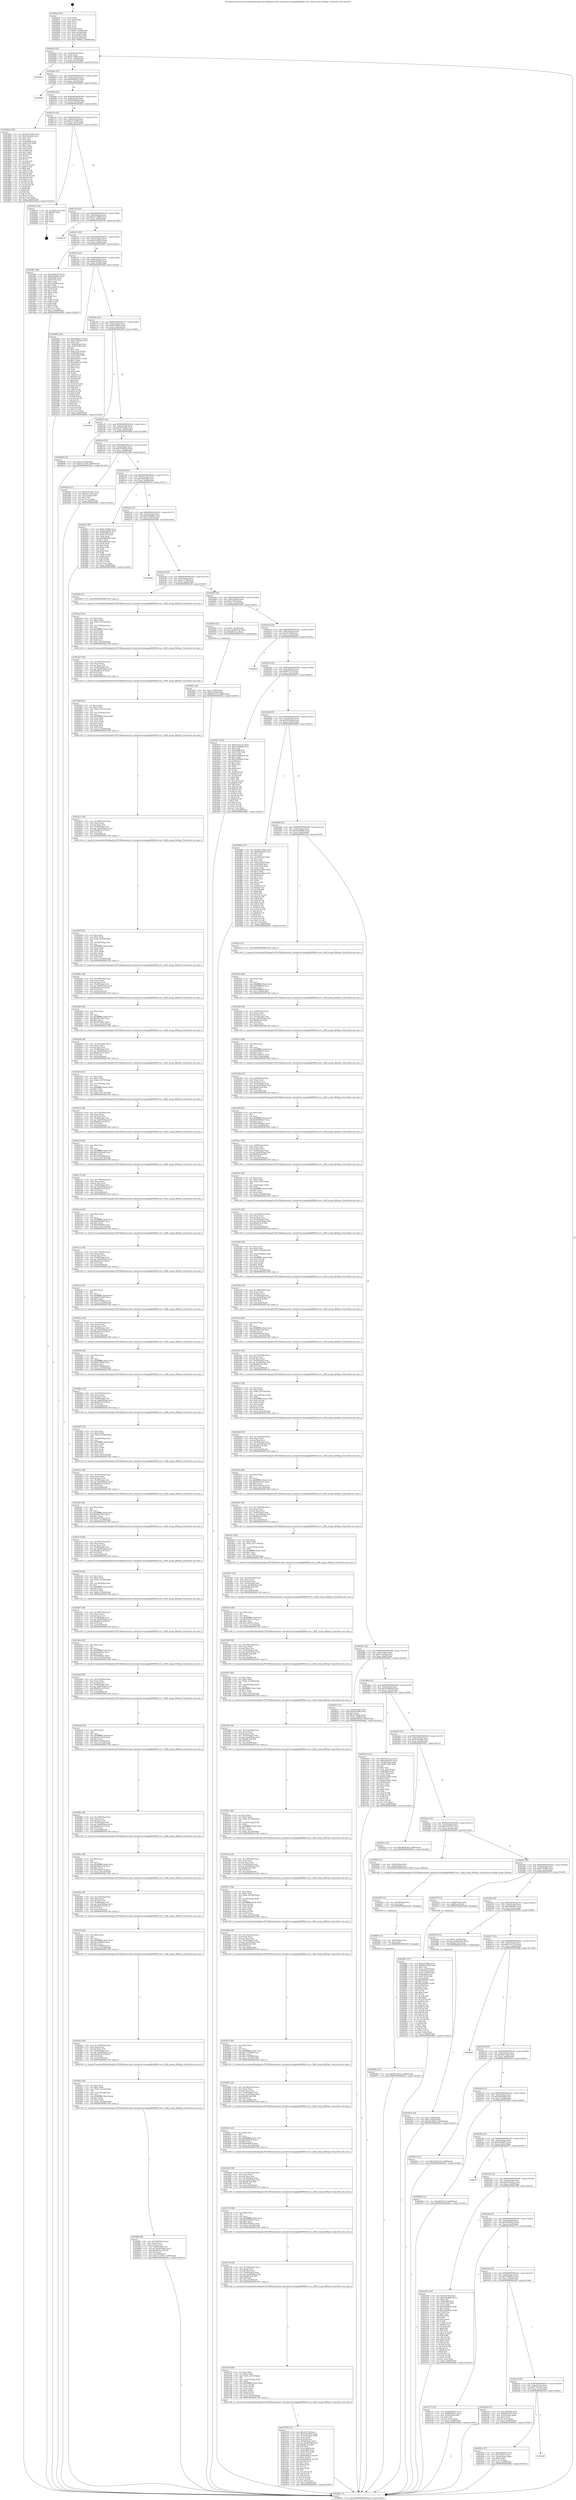 digraph "0x402ba0" {
  label = "0x402ba0 (/mnt/c/Users/mathe/Desktop/tcc/POCII/binaries/extr_linuxdriversstagingfbtftfbtft-core.c_fbtft_merge_fbtftops_Final-ollvm.out::main(0))"
  labelloc = "t"
  node[shape=record]

  Entry [label="",width=0.3,height=0.3,shape=circle,fillcolor=black,style=filled]
  "0x402bcd" [label="{
     0x402bcd [23]\l
     | [instrs]\l
     &nbsp;&nbsp;0x402bcd \<+3\>: mov -0x68(%rbp),%eax\l
     &nbsp;&nbsp;0x402bd0 \<+2\>: mov %eax,%ecx\l
     &nbsp;&nbsp;0x402bd2 \<+6\>: sub $0x8c73df0a,%ecx\l
     &nbsp;&nbsp;0x402bd8 \<+3\>: mov %eax,-0x6c(%rbp)\l
     &nbsp;&nbsp;0x402bdb \<+3\>: mov %ecx,-0x70(%rbp)\l
     &nbsp;&nbsp;0x402bde \<+6\>: je 00000000004040ba \<main+0x151a\>\l
  }"]
  "0x4040ba" [label="{
     0x4040ba\l
  }", style=dashed]
  "0x402be4" [label="{
     0x402be4 [22]\l
     | [instrs]\l
     &nbsp;&nbsp;0x402be4 \<+5\>: jmp 0000000000402be9 \<main+0x49\>\l
     &nbsp;&nbsp;0x402be9 \<+3\>: mov -0x6c(%rbp),%eax\l
     &nbsp;&nbsp;0x402bec \<+5\>: sub $0x92692279,%eax\l
     &nbsp;&nbsp;0x402bf1 \<+3\>: mov %eax,-0x74(%rbp)\l
     &nbsp;&nbsp;0x402bf4 \<+6\>: je 000000000040469a \<main+0x1afa\>\l
  }"]
  Exit [label="",width=0.3,height=0.3,shape=circle,fillcolor=black,style=filled,peripheries=2]
  "0x40469a" [label="{
     0x40469a\l
  }", style=dashed]
  "0x402bfa" [label="{
     0x402bfa [22]\l
     | [instrs]\l
     &nbsp;&nbsp;0x402bfa \<+5\>: jmp 0000000000402bff \<main+0x5f\>\l
     &nbsp;&nbsp;0x402bff \<+3\>: mov -0x6c(%rbp),%eax\l
     &nbsp;&nbsp;0x402c02 \<+5\>: sub $0x98ddc8e6,%eax\l
     &nbsp;&nbsp;0x402c07 \<+3\>: mov %eax,-0x78(%rbp)\l
     &nbsp;&nbsp;0x402c0a \<+6\>: je 000000000040382a \<main+0xc8a\>\l
  }"]
  "0x40406b" [label="{
     0x40406b [12]\l
     | [instrs]\l
     &nbsp;&nbsp;0x40406b \<+7\>: movl $0xb973241b,-0x68(%rbp)\l
     &nbsp;&nbsp;0x404072 \<+5\>: jmp 00000000004046a1 \<main+0x1b01\>\l
  }"]
  "0x40382a" [label="{
     0x40382a [134]\l
     | [instrs]\l
     &nbsp;&nbsp;0x40382a \<+5\>: mov $0xab772965,%eax\l
     &nbsp;&nbsp;0x40382f \<+5\>: mov $0x14f25a6e,%ecx\l
     &nbsp;&nbsp;0x403834 \<+2\>: mov $0x1,%dl\l
     &nbsp;&nbsp;0x403836 \<+2\>: xor %esi,%esi\l
     &nbsp;&nbsp;0x403838 \<+7\>: mov 0x407068,%edi\l
     &nbsp;&nbsp;0x40383f \<+8\>: mov 0x407054,%r8d\l
     &nbsp;&nbsp;0x403847 \<+3\>: sub $0x1,%esi\l
     &nbsp;&nbsp;0x40384a \<+3\>: mov %edi,%r9d\l
     &nbsp;&nbsp;0x40384d \<+3\>: add %esi,%r9d\l
     &nbsp;&nbsp;0x403850 \<+4\>: imul %r9d,%edi\l
     &nbsp;&nbsp;0x403854 \<+3\>: and $0x1,%edi\l
     &nbsp;&nbsp;0x403857 \<+3\>: cmp $0x0,%edi\l
     &nbsp;&nbsp;0x40385a \<+4\>: sete %r10b\l
     &nbsp;&nbsp;0x40385e \<+4\>: cmp $0xa,%r8d\l
     &nbsp;&nbsp;0x403862 \<+4\>: setl %r11b\l
     &nbsp;&nbsp;0x403866 \<+3\>: mov %r10b,%bl\l
     &nbsp;&nbsp;0x403869 \<+3\>: xor $0xff,%bl\l
     &nbsp;&nbsp;0x40386c \<+3\>: mov %r11b,%r14b\l
     &nbsp;&nbsp;0x40386f \<+4\>: xor $0xff,%r14b\l
     &nbsp;&nbsp;0x403873 \<+3\>: xor $0x0,%dl\l
     &nbsp;&nbsp;0x403876 \<+3\>: mov %bl,%r15b\l
     &nbsp;&nbsp;0x403879 \<+4\>: and $0x0,%r15b\l
     &nbsp;&nbsp;0x40387d \<+3\>: and %dl,%r10b\l
     &nbsp;&nbsp;0x403880 \<+3\>: mov %r14b,%r12b\l
     &nbsp;&nbsp;0x403883 \<+4\>: and $0x0,%r12b\l
     &nbsp;&nbsp;0x403887 \<+3\>: and %dl,%r11b\l
     &nbsp;&nbsp;0x40388a \<+3\>: or %r10b,%r15b\l
     &nbsp;&nbsp;0x40388d \<+3\>: or %r11b,%r12b\l
     &nbsp;&nbsp;0x403890 \<+3\>: xor %r12b,%r15b\l
     &nbsp;&nbsp;0x403893 \<+3\>: or %r14b,%bl\l
     &nbsp;&nbsp;0x403896 \<+3\>: xor $0xff,%bl\l
     &nbsp;&nbsp;0x403899 \<+3\>: or $0x0,%dl\l
     &nbsp;&nbsp;0x40389c \<+2\>: and %dl,%bl\l
     &nbsp;&nbsp;0x40389e \<+3\>: or %bl,%r15b\l
     &nbsp;&nbsp;0x4038a1 \<+4\>: test $0x1,%r15b\l
     &nbsp;&nbsp;0x4038a5 \<+3\>: cmovne %ecx,%eax\l
     &nbsp;&nbsp;0x4038a8 \<+3\>: mov %eax,-0x68(%rbp)\l
     &nbsp;&nbsp;0x4038ab \<+5\>: jmp 00000000004046a1 \<main+0x1b01\>\l
  }"]
  "0x402c10" [label="{
     0x402c10 [22]\l
     | [instrs]\l
     &nbsp;&nbsp;0x402c10 \<+5\>: jmp 0000000000402c15 \<main+0x75\>\l
     &nbsp;&nbsp;0x402c15 \<+3\>: mov -0x6c(%rbp),%eax\l
     &nbsp;&nbsp;0x402c18 \<+5\>: sub $0xa5372ef9,%eax\l
     &nbsp;&nbsp;0x402c1d \<+3\>: mov %eax,-0x7c(%rbp)\l
     &nbsp;&nbsp;0x402c20 \<+6\>: je 00000000004040a7 \<main+0x1507\>\l
  }"]
  "0x40405f" [label="{
     0x40405f [12]\l
     | [instrs]\l
     &nbsp;&nbsp;0x40405f \<+4\>: mov -0x60(%rbp),%rsi\l
     &nbsp;&nbsp;0x404063 \<+3\>: mov %rsi,%rdi\l
     &nbsp;&nbsp;0x404066 \<+5\>: call 0000000000401030 \<free@plt\>\l
     | [calls]\l
     &nbsp;&nbsp;0x401030 \{1\} (unknown)\l
  }"]
  "0x4040a7" [label="{
     0x4040a7 [19]\l
     | [instrs]\l
     &nbsp;&nbsp;0x4040a7 \<+3\>: mov -0x30(%rbp),%eax\l
     &nbsp;&nbsp;0x4040aa \<+7\>: add $0x200,%rsp\l
     &nbsp;&nbsp;0x4040b1 \<+1\>: pop %rbx\l
     &nbsp;&nbsp;0x4040b2 \<+2\>: pop %r12\l
     &nbsp;&nbsp;0x4040b4 \<+2\>: pop %r14\l
     &nbsp;&nbsp;0x4040b6 \<+2\>: pop %r15\l
     &nbsp;&nbsp;0x4040b8 \<+1\>: pop %rbp\l
     &nbsp;&nbsp;0x4040b9 \<+1\>: ret\l
  }"]
  "0x402c26" [label="{
     0x402c26 [22]\l
     | [instrs]\l
     &nbsp;&nbsp;0x402c26 \<+5\>: jmp 0000000000402c2b \<main+0x8b\>\l
     &nbsp;&nbsp;0x402c2b \<+3\>: mov -0x6c(%rbp),%eax\l
     &nbsp;&nbsp;0x402c2e \<+5\>: sub $0xab772965,%eax\l
     &nbsp;&nbsp;0x402c33 \<+3\>: mov %eax,-0x80(%rbp)\l
     &nbsp;&nbsp;0x402c36 \<+6\>: je 000000000040467b \<main+0x1adb\>\l
  }"]
  "0x404053" [label="{
     0x404053 [12]\l
     | [instrs]\l
     &nbsp;&nbsp;0x404053 \<+4\>: mov -0x50(%rbp),%rsi\l
     &nbsp;&nbsp;0x404057 \<+3\>: mov %rsi,%rdi\l
     &nbsp;&nbsp;0x40405a \<+5\>: call 0000000000401030 \<free@plt\>\l
     | [calls]\l
     &nbsp;&nbsp;0x401030 \{1\} (unknown)\l
  }"]
  "0x40467b" [label="{
     0x40467b\l
  }", style=dashed]
  "0x402c3c" [label="{
     0x402c3c [25]\l
     | [instrs]\l
     &nbsp;&nbsp;0x402c3c \<+5\>: jmp 0000000000402c41 \<main+0xa1\>\l
     &nbsp;&nbsp;0x402c41 \<+3\>: mov -0x6c(%rbp),%eax\l
     &nbsp;&nbsp;0x402c44 \<+5\>: sub $0xb0149543,%eax\l
     &nbsp;&nbsp;0x402c49 \<+6\>: mov %eax,-0x84(%rbp)\l
     &nbsp;&nbsp;0x402c4f \<+6\>: je 0000000000403987 \<main+0xde7\>\l
  }"]
  "0x403ff6" [label="{
     0x403ff6 [49]\l
     | [instrs]\l
     &nbsp;&nbsp;0x403ff6 \<+6\>: mov -0x1b0(%rbp),%ecx\l
     &nbsp;&nbsp;0x403ffc \<+3\>: imul %eax,%ecx\l
     &nbsp;&nbsp;0x403fff \<+3\>: movslq %ecx,%r8\l
     &nbsp;&nbsp;0x404002 \<+4\>: mov -0x60(%rbp),%r9\l
     &nbsp;&nbsp;0x404006 \<+4\>: movslq -0x64(%rbp),%r10\l
     &nbsp;&nbsp;0x40400a \<+7\>: imul $0x88,%r10,%r10\l
     &nbsp;&nbsp;0x404011 \<+3\>: add %r10,%r9\l
     &nbsp;&nbsp;0x404014 \<+7\>: mov %r8,0x80(%r9)\l
     &nbsp;&nbsp;0x40401b \<+7\>: movl $0x311c87b2,-0x68(%rbp)\l
     &nbsp;&nbsp;0x404022 \<+5\>: jmp 00000000004046a1 \<main+0x1b01\>\l
  }"]
  "0x403987" [label="{
     0x403987 [88]\l
     | [instrs]\l
     &nbsp;&nbsp;0x403987 \<+5\>: mov $0x92692279,%eax\l
     &nbsp;&nbsp;0x40398c \<+5\>: mov $0xb24d5b6e,%ecx\l
     &nbsp;&nbsp;0x403991 \<+7\>: mov 0x407068,%edx\l
     &nbsp;&nbsp;0x403998 \<+7\>: mov 0x407054,%esi\l
     &nbsp;&nbsp;0x40399f \<+2\>: mov %edx,%edi\l
     &nbsp;&nbsp;0x4039a1 \<+6\>: sub $0xca2eb979,%edi\l
     &nbsp;&nbsp;0x4039a7 \<+3\>: sub $0x1,%edi\l
     &nbsp;&nbsp;0x4039aa \<+6\>: add $0xca2eb979,%edi\l
     &nbsp;&nbsp;0x4039b0 \<+3\>: imul %edi,%edx\l
     &nbsp;&nbsp;0x4039b3 \<+3\>: and $0x1,%edx\l
     &nbsp;&nbsp;0x4039b6 \<+3\>: cmp $0x0,%edx\l
     &nbsp;&nbsp;0x4039b9 \<+4\>: sete %r8b\l
     &nbsp;&nbsp;0x4039bd \<+3\>: cmp $0xa,%esi\l
     &nbsp;&nbsp;0x4039c0 \<+4\>: setl %r9b\l
     &nbsp;&nbsp;0x4039c4 \<+3\>: mov %r8b,%r10b\l
     &nbsp;&nbsp;0x4039c7 \<+3\>: and %r9b,%r10b\l
     &nbsp;&nbsp;0x4039ca \<+3\>: xor %r9b,%r8b\l
     &nbsp;&nbsp;0x4039cd \<+3\>: or %r8b,%r10b\l
     &nbsp;&nbsp;0x4039d0 \<+4\>: test $0x1,%r10b\l
     &nbsp;&nbsp;0x4039d4 \<+3\>: cmovne %ecx,%eax\l
     &nbsp;&nbsp;0x4039d7 \<+3\>: mov %eax,-0x68(%rbp)\l
     &nbsp;&nbsp;0x4039da \<+5\>: jmp 00000000004046a1 \<main+0x1b01\>\l
  }"]
  "0x402c55" [label="{
     0x402c55 [25]\l
     | [instrs]\l
     &nbsp;&nbsp;0x402c55 \<+5\>: jmp 0000000000402c5a \<main+0xba\>\l
     &nbsp;&nbsp;0x402c5a \<+3\>: mov -0x6c(%rbp),%eax\l
     &nbsp;&nbsp;0x402c5d \<+5\>: sub $0xb24d5b6e,%eax\l
     &nbsp;&nbsp;0x402c62 \<+6\>: mov %eax,-0x88(%rbp)\l
     &nbsp;&nbsp;0x402c68 \<+6\>: je 00000000004039df \<main+0xe3f\>\l
  }"]
  "0x403fca" [label="{
     0x403fca [44]\l
     | [instrs]\l
     &nbsp;&nbsp;0x403fca \<+2\>: xor %ecx,%ecx\l
     &nbsp;&nbsp;0x403fcc \<+5\>: mov $0x2,%edx\l
     &nbsp;&nbsp;0x403fd1 \<+6\>: mov %edx,-0x1ac(%rbp)\l
     &nbsp;&nbsp;0x403fd7 \<+1\>: cltd\l
     &nbsp;&nbsp;0x403fd8 \<+6\>: mov -0x1ac(%rbp),%esi\l
     &nbsp;&nbsp;0x403fde \<+2\>: idiv %esi\l
     &nbsp;&nbsp;0x403fe0 \<+6\>: imul $0xfffffffe,%edx,%edx\l
     &nbsp;&nbsp;0x403fe6 \<+3\>: sub $0x1,%ecx\l
     &nbsp;&nbsp;0x403fe9 \<+2\>: sub %ecx,%edx\l
     &nbsp;&nbsp;0x403feb \<+6\>: mov %edx,-0x1b0(%rbp)\l
     &nbsp;&nbsp;0x403ff1 \<+5\>: call 0000000000401160 \<next_i\>\l
     | [calls]\l
     &nbsp;&nbsp;0x401160 \{1\} (/mnt/c/Users/mathe/Desktop/tcc/POCII/binaries/extr_linuxdriversstagingfbtftfbtft-core.c_fbtft_merge_fbtftops_Final-ollvm.out::next_i)\l
  }"]
  "0x4039df" [label="{
     0x4039df [164]\l
     | [instrs]\l
     &nbsp;&nbsp;0x4039df \<+5\>: mov $0x92692279,%eax\l
     &nbsp;&nbsp;0x4039e4 \<+5\>: mov $0xc370834a,%ecx\l
     &nbsp;&nbsp;0x4039e9 \<+2\>: mov $0x1,%dl\l
     &nbsp;&nbsp;0x4039eb \<+3\>: mov -0x64(%rbp),%esi\l
     &nbsp;&nbsp;0x4039ee \<+3\>: cmp -0x58(%rbp),%esi\l
     &nbsp;&nbsp;0x4039f1 \<+4\>: setl %dil\l
     &nbsp;&nbsp;0x4039f5 \<+4\>: and $0x1,%dil\l
     &nbsp;&nbsp;0x4039f9 \<+4\>: mov %dil,-0x21(%rbp)\l
     &nbsp;&nbsp;0x4039fd \<+7\>: mov 0x407068,%esi\l
     &nbsp;&nbsp;0x403a04 \<+8\>: mov 0x407054,%r8d\l
     &nbsp;&nbsp;0x403a0c \<+3\>: mov %esi,%r9d\l
     &nbsp;&nbsp;0x403a0f \<+7\>: add $0x42094c37,%r9d\l
     &nbsp;&nbsp;0x403a16 \<+4\>: sub $0x1,%r9d\l
     &nbsp;&nbsp;0x403a1a \<+7\>: sub $0x42094c37,%r9d\l
     &nbsp;&nbsp;0x403a21 \<+4\>: imul %r9d,%esi\l
     &nbsp;&nbsp;0x403a25 \<+3\>: and $0x1,%esi\l
     &nbsp;&nbsp;0x403a28 \<+3\>: cmp $0x0,%esi\l
     &nbsp;&nbsp;0x403a2b \<+4\>: sete %dil\l
     &nbsp;&nbsp;0x403a2f \<+4\>: cmp $0xa,%r8d\l
     &nbsp;&nbsp;0x403a33 \<+4\>: setl %r10b\l
     &nbsp;&nbsp;0x403a37 \<+3\>: mov %dil,%r11b\l
     &nbsp;&nbsp;0x403a3a \<+4\>: xor $0xff,%r11b\l
     &nbsp;&nbsp;0x403a3e \<+3\>: mov %r10b,%bl\l
     &nbsp;&nbsp;0x403a41 \<+3\>: xor $0xff,%bl\l
     &nbsp;&nbsp;0x403a44 \<+3\>: xor $0x0,%dl\l
     &nbsp;&nbsp;0x403a47 \<+3\>: mov %r11b,%r14b\l
     &nbsp;&nbsp;0x403a4a \<+4\>: and $0x0,%r14b\l
     &nbsp;&nbsp;0x403a4e \<+3\>: and %dl,%dil\l
     &nbsp;&nbsp;0x403a51 \<+3\>: mov %bl,%r15b\l
     &nbsp;&nbsp;0x403a54 \<+4\>: and $0x0,%r15b\l
     &nbsp;&nbsp;0x403a58 \<+3\>: and %dl,%r10b\l
     &nbsp;&nbsp;0x403a5b \<+3\>: or %dil,%r14b\l
     &nbsp;&nbsp;0x403a5e \<+3\>: or %r10b,%r15b\l
     &nbsp;&nbsp;0x403a61 \<+3\>: xor %r15b,%r14b\l
     &nbsp;&nbsp;0x403a64 \<+3\>: or %bl,%r11b\l
     &nbsp;&nbsp;0x403a67 \<+4\>: xor $0xff,%r11b\l
     &nbsp;&nbsp;0x403a6b \<+3\>: or $0x0,%dl\l
     &nbsp;&nbsp;0x403a6e \<+3\>: and %dl,%r11b\l
     &nbsp;&nbsp;0x403a71 \<+3\>: or %r11b,%r14b\l
     &nbsp;&nbsp;0x403a74 \<+4\>: test $0x1,%r14b\l
     &nbsp;&nbsp;0x403a78 \<+3\>: cmovne %ecx,%eax\l
     &nbsp;&nbsp;0x403a7b \<+3\>: mov %eax,-0x68(%rbp)\l
     &nbsp;&nbsp;0x403a7e \<+5\>: jmp 00000000004046a1 \<main+0x1b01\>\l
  }"]
  "0x402c6e" [label="{
     0x402c6e [25]\l
     | [instrs]\l
     &nbsp;&nbsp;0x402c6e \<+5\>: jmp 0000000000402c73 \<main+0xd3\>\l
     &nbsp;&nbsp;0x402c73 \<+3\>: mov -0x6c(%rbp),%eax\l
     &nbsp;&nbsp;0x402c76 \<+5\>: sub $0xb813db1f,%eax\l
     &nbsp;&nbsp;0x402c7b \<+6\>: mov %eax,-0x8c(%rbp)\l
     &nbsp;&nbsp;0x402c81 \<+6\>: je 0000000000402f04 \<main+0x364\>\l
  }"]
  "0x403fa3" [label="{
     0x403fa3 [39]\l
     | [instrs]\l
     &nbsp;&nbsp;0x403fa3 \<+6\>: mov -0x1a8(%rbp),%ecx\l
     &nbsp;&nbsp;0x403fa9 \<+3\>: imul %eax,%ecx\l
     &nbsp;&nbsp;0x403fac \<+3\>: movslq %ecx,%r8\l
     &nbsp;&nbsp;0x403faf \<+4\>: mov -0x60(%rbp),%r9\l
     &nbsp;&nbsp;0x403fb3 \<+4\>: movslq -0x64(%rbp),%r10\l
     &nbsp;&nbsp;0x403fb7 \<+7\>: imul $0x88,%r10,%r10\l
     &nbsp;&nbsp;0x403fbe \<+3\>: add %r10,%r9\l
     &nbsp;&nbsp;0x403fc1 \<+4\>: mov %r8,0x78(%r9)\l
     &nbsp;&nbsp;0x403fc5 \<+5\>: call 0000000000401160 \<next_i\>\l
     | [calls]\l
     &nbsp;&nbsp;0x401160 \{1\} (/mnt/c/Users/mathe/Desktop/tcc/POCII/binaries/extr_linuxdriversstagingfbtftfbtft-core.c_fbtft_merge_fbtftops_Final-ollvm.out::next_i)\l
  }"]
  "0x402f04" [label="{
     0x402f04\l
  }", style=dashed]
  "0x402c87" [label="{
     0x402c87 [25]\l
     | [instrs]\l
     &nbsp;&nbsp;0x402c87 \<+5\>: jmp 0000000000402c8c \<main+0xec\>\l
     &nbsp;&nbsp;0x402c8c \<+3\>: mov -0x6c(%rbp),%eax\l
     &nbsp;&nbsp;0x402c8f \<+5\>: sub $0xb973241b,%eax\l
     &nbsp;&nbsp;0x402c94 \<+6\>: mov %eax,-0x90(%rbp)\l
     &nbsp;&nbsp;0x402c9a \<+6\>: je 0000000000404094 \<main+0x14f4\>\l
  }"]
  "0x403f7b" [label="{
     0x403f7b [40]\l
     | [instrs]\l
     &nbsp;&nbsp;0x403f7b \<+5\>: mov $0x2,%ecx\l
     &nbsp;&nbsp;0x403f80 \<+1\>: cltd\l
     &nbsp;&nbsp;0x403f81 \<+2\>: idiv %ecx\l
     &nbsp;&nbsp;0x403f83 \<+6\>: imul $0xfffffffe,%edx,%ecx\l
     &nbsp;&nbsp;0x403f89 \<+6\>: add $0x1dc9f494,%ecx\l
     &nbsp;&nbsp;0x403f8f \<+3\>: add $0x1,%ecx\l
     &nbsp;&nbsp;0x403f92 \<+6\>: sub $0x1dc9f494,%ecx\l
     &nbsp;&nbsp;0x403f98 \<+6\>: mov %ecx,-0x1a8(%rbp)\l
     &nbsp;&nbsp;0x403f9e \<+5\>: call 0000000000401160 \<next_i\>\l
     | [calls]\l
     &nbsp;&nbsp;0x401160 \{1\} (/mnt/c/Users/mathe/Desktop/tcc/POCII/binaries/extr_linuxdriversstagingfbtftfbtft-core.c_fbtft_merge_fbtftops_Final-ollvm.out::next_i)\l
  }"]
  "0x404094" [label="{
     0x404094 [19]\l
     | [instrs]\l
     &nbsp;&nbsp;0x404094 \<+7\>: movl $0x0,-0x30(%rbp)\l
     &nbsp;&nbsp;0x40409b \<+7\>: movl $0xa5372ef9,-0x68(%rbp)\l
     &nbsp;&nbsp;0x4040a2 \<+5\>: jmp 00000000004046a1 \<main+0x1b01\>\l
  }"]
  "0x402ca0" [label="{
     0x402ca0 [25]\l
     | [instrs]\l
     &nbsp;&nbsp;0x402ca0 \<+5\>: jmp 0000000000402ca5 \<main+0x105\>\l
     &nbsp;&nbsp;0x402ca5 \<+3\>: mov -0x6c(%rbp),%eax\l
     &nbsp;&nbsp;0x402ca8 \<+5\>: sub $0xc370834a,%eax\l
     &nbsp;&nbsp;0x402cad \<+6\>: mov %eax,-0x94(%rbp)\l
     &nbsp;&nbsp;0x402cb3 \<+6\>: je 0000000000403a83 \<main+0xee3\>\l
  }"]
  "0x403f54" [label="{
     0x403f54 [39]\l
     | [instrs]\l
     &nbsp;&nbsp;0x403f54 \<+6\>: mov -0x1a4(%rbp),%ecx\l
     &nbsp;&nbsp;0x403f5a \<+3\>: imul %eax,%ecx\l
     &nbsp;&nbsp;0x403f5d \<+3\>: movslq %ecx,%r8\l
     &nbsp;&nbsp;0x403f60 \<+4\>: mov -0x60(%rbp),%r9\l
     &nbsp;&nbsp;0x403f64 \<+4\>: movslq -0x64(%rbp),%r10\l
     &nbsp;&nbsp;0x403f68 \<+7\>: imul $0x88,%r10,%r10\l
     &nbsp;&nbsp;0x403f6f \<+3\>: add %r10,%r9\l
     &nbsp;&nbsp;0x403f72 \<+4\>: mov %r8,0x70(%r9)\l
     &nbsp;&nbsp;0x403f76 \<+5\>: call 0000000000401160 \<next_i\>\l
     | [calls]\l
     &nbsp;&nbsp;0x401160 \{1\} (/mnt/c/Users/mathe/Desktop/tcc/POCII/binaries/extr_linuxdriversstagingfbtftfbtft-core.c_fbtft_merge_fbtftops_Final-ollvm.out::next_i)\l
  }"]
  "0x403a83" [label="{
     0x403a83 [27]\l
     | [instrs]\l
     &nbsp;&nbsp;0x403a83 \<+5\>: mov $0x41641547,%eax\l
     &nbsp;&nbsp;0x403a88 \<+5\>: mov $0xe0c1138f,%ecx\l
     &nbsp;&nbsp;0x403a8d \<+3\>: mov -0x21(%rbp),%dl\l
     &nbsp;&nbsp;0x403a90 \<+3\>: test $0x1,%dl\l
     &nbsp;&nbsp;0x403a93 \<+3\>: cmovne %ecx,%eax\l
     &nbsp;&nbsp;0x403a96 \<+3\>: mov %eax,-0x68(%rbp)\l
     &nbsp;&nbsp;0x403a99 \<+5\>: jmp 00000000004046a1 \<main+0x1b01\>\l
  }"]
  "0x402cb9" [label="{
     0x402cb9 [25]\l
     | [instrs]\l
     &nbsp;&nbsp;0x402cb9 \<+5\>: jmp 0000000000402cbe \<main+0x11e\>\l
     &nbsp;&nbsp;0x402cbe \<+3\>: mov -0x6c(%rbp),%eax\l
     &nbsp;&nbsp;0x402cc1 \<+5\>: sub $0xc3d0c4f8,%eax\l
     &nbsp;&nbsp;0x402cc6 \<+6\>: mov %eax,-0x98(%rbp)\l
     &nbsp;&nbsp;0x402ccc \<+6\>: je 0000000000402f1c \<main+0x37c\>\l
  }"]
  "0x403f2c" [label="{
     0x403f2c [40]\l
     | [instrs]\l
     &nbsp;&nbsp;0x403f2c \<+5\>: mov $0x2,%ecx\l
     &nbsp;&nbsp;0x403f31 \<+1\>: cltd\l
     &nbsp;&nbsp;0x403f32 \<+2\>: idiv %ecx\l
     &nbsp;&nbsp;0x403f34 \<+6\>: imul $0xfffffffe,%edx,%ecx\l
     &nbsp;&nbsp;0x403f3a \<+6\>: add $0x34dae23b,%ecx\l
     &nbsp;&nbsp;0x403f40 \<+3\>: add $0x1,%ecx\l
     &nbsp;&nbsp;0x403f43 \<+6\>: sub $0x34dae23b,%ecx\l
     &nbsp;&nbsp;0x403f49 \<+6\>: mov %ecx,-0x1a4(%rbp)\l
     &nbsp;&nbsp;0x403f4f \<+5\>: call 0000000000401160 \<next_i\>\l
     | [calls]\l
     &nbsp;&nbsp;0x401160 \{1\} (/mnt/c/Users/mathe/Desktop/tcc/POCII/binaries/extr_linuxdriversstagingfbtftfbtft-core.c_fbtft_merge_fbtftops_Final-ollvm.out::next_i)\l
  }"]
  "0x402f1c" [label="{
     0x402f1c [88]\l
     | [instrs]\l
     &nbsp;&nbsp;0x402f1c \<+5\>: mov $0x8c73df0a,%eax\l
     &nbsp;&nbsp;0x402f21 \<+5\>: mov $0x427badf7,%ecx\l
     &nbsp;&nbsp;0x402f26 \<+7\>: mov 0x407068,%edx\l
     &nbsp;&nbsp;0x402f2d \<+7\>: mov 0x407054,%esi\l
     &nbsp;&nbsp;0x402f34 \<+2\>: mov %edx,%edi\l
     &nbsp;&nbsp;0x402f36 \<+6\>: add $0xe896c363,%edi\l
     &nbsp;&nbsp;0x402f3c \<+3\>: sub $0x1,%edi\l
     &nbsp;&nbsp;0x402f3f \<+6\>: sub $0xe896c363,%edi\l
     &nbsp;&nbsp;0x402f45 \<+3\>: imul %edi,%edx\l
     &nbsp;&nbsp;0x402f48 \<+3\>: and $0x1,%edx\l
     &nbsp;&nbsp;0x402f4b \<+3\>: cmp $0x0,%edx\l
     &nbsp;&nbsp;0x402f4e \<+4\>: sete %r8b\l
     &nbsp;&nbsp;0x402f52 \<+3\>: cmp $0xa,%esi\l
     &nbsp;&nbsp;0x402f55 \<+4\>: setl %r9b\l
     &nbsp;&nbsp;0x402f59 \<+3\>: mov %r8b,%r10b\l
     &nbsp;&nbsp;0x402f5c \<+3\>: and %r9b,%r10b\l
     &nbsp;&nbsp;0x402f5f \<+3\>: xor %r9b,%r8b\l
     &nbsp;&nbsp;0x402f62 \<+3\>: or %r8b,%r10b\l
     &nbsp;&nbsp;0x402f65 \<+4\>: test $0x1,%r10b\l
     &nbsp;&nbsp;0x402f69 \<+3\>: cmovne %ecx,%eax\l
     &nbsp;&nbsp;0x402f6c \<+3\>: mov %eax,-0x68(%rbp)\l
     &nbsp;&nbsp;0x402f6f \<+5\>: jmp 00000000004046a1 \<main+0x1b01\>\l
  }"]
  "0x402cd2" [label="{
     0x402cd2 [25]\l
     | [instrs]\l
     &nbsp;&nbsp;0x402cd2 \<+5\>: jmp 0000000000402cd7 \<main+0x137\>\l
     &nbsp;&nbsp;0x402cd7 \<+3\>: mov -0x6c(%rbp),%eax\l
     &nbsp;&nbsp;0x402cda \<+5\>: sub $0xe090d06e,%eax\l
     &nbsp;&nbsp;0x402cdf \<+6\>: mov %eax,-0x9c(%rbp)\l
     &nbsp;&nbsp;0x402ce5 \<+6\>: je 0000000000404083 \<main+0x14e3\>\l
  }"]
  "0x403f05" [label="{
     0x403f05 [39]\l
     | [instrs]\l
     &nbsp;&nbsp;0x403f05 \<+6\>: mov -0x1a0(%rbp),%ecx\l
     &nbsp;&nbsp;0x403f0b \<+3\>: imul %eax,%ecx\l
     &nbsp;&nbsp;0x403f0e \<+3\>: movslq %ecx,%r8\l
     &nbsp;&nbsp;0x403f11 \<+4\>: mov -0x60(%rbp),%r9\l
     &nbsp;&nbsp;0x403f15 \<+4\>: movslq -0x64(%rbp),%r10\l
     &nbsp;&nbsp;0x403f19 \<+7\>: imul $0x88,%r10,%r10\l
     &nbsp;&nbsp;0x403f20 \<+3\>: add %r10,%r9\l
     &nbsp;&nbsp;0x403f23 \<+4\>: mov %r8,0x68(%r9)\l
     &nbsp;&nbsp;0x403f27 \<+5\>: call 0000000000401160 \<next_i\>\l
     | [calls]\l
     &nbsp;&nbsp;0x401160 \{1\} (/mnt/c/Users/mathe/Desktop/tcc/POCII/binaries/extr_linuxdriversstagingfbtftfbtft-core.c_fbtft_merge_fbtftops_Final-ollvm.out::next_i)\l
  }"]
  "0x404083" [label="{
     0x404083\l
  }", style=dashed]
  "0x402ceb" [label="{
     0x402ceb [25]\l
     | [instrs]\l
     &nbsp;&nbsp;0x402ceb \<+5\>: jmp 0000000000402cf0 \<main+0x150\>\l
     &nbsp;&nbsp;0x402cf0 \<+3\>: mov -0x6c(%rbp),%eax\l
     &nbsp;&nbsp;0x402cf3 \<+5\>: sub $0xe0c1138f,%eax\l
     &nbsp;&nbsp;0x402cf8 \<+6\>: mov %eax,-0xa0(%rbp)\l
     &nbsp;&nbsp;0x402cfe \<+6\>: je 0000000000403a9e \<main+0xefe\>\l
  }"]
  "0x403edd" [label="{
     0x403edd [40]\l
     | [instrs]\l
     &nbsp;&nbsp;0x403edd \<+5\>: mov $0x2,%ecx\l
     &nbsp;&nbsp;0x403ee2 \<+1\>: cltd\l
     &nbsp;&nbsp;0x403ee3 \<+2\>: idiv %ecx\l
     &nbsp;&nbsp;0x403ee5 \<+6\>: imul $0xfffffffe,%edx,%ecx\l
     &nbsp;&nbsp;0x403eeb \<+6\>: sub $0x4e7cda94,%ecx\l
     &nbsp;&nbsp;0x403ef1 \<+3\>: add $0x1,%ecx\l
     &nbsp;&nbsp;0x403ef4 \<+6\>: add $0x4e7cda94,%ecx\l
     &nbsp;&nbsp;0x403efa \<+6\>: mov %ecx,-0x1a0(%rbp)\l
     &nbsp;&nbsp;0x403f00 \<+5\>: call 0000000000401160 \<next_i\>\l
     | [calls]\l
     &nbsp;&nbsp;0x401160 \{1\} (/mnt/c/Users/mathe/Desktop/tcc/POCII/binaries/extr_linuxdriversstagingfbtftfbtft-core.c_fbtft_merge_fbtftops_Final-ollvm.out::next_i)\l
  }"]
  "0x403a9e" [label="{
     0x403a9e [5]\l
     | [instrs]\l
     &nbsp;&nbsp;0x403a9e \<+5\>: call 0000000000401160 \<next_i\>\l
     | [calls]\l
     &nbsp;&nbsp;0x401160 \{1\} (/mnt/c/Users/mathe/Desktop/tcc/POCII/binaries/extr_linuxdriversstagingfbtftfbtft-core.c_fbtft_merge_fbtftops_Final-ollvm.out::next_i)\l
  }"]
  "0x402d04" [label="{
     0x402d04 [25]\l
     | [instrs]\l
     &nbsp;&nbsp;0x402d04 \<+5\>: jmp 0000000000402d09 \<main+0x169\>\l
     &nbsp;&nbsp;0x402d09 \<+3\>: mov -0x6c(%rbp),%eax\l
     &nbsp;&nbsp;0x402d0c \<+5\>: sub $0x215d52,%eax\l
     &nbsp;&nbsp;0x402d11 \<+6\>: mov %eax,-0xa4(%rbp)\l
     &nbsp;&nbsp;0x402d17 \<+6\>: je 0000000000403045 \<main+0x4a5\>\l
  }"]
  "0x403eb6" [label="{
     0x403eb6 [39]\l
     | [instrs]\l
     &nbsp;&nbsp;0x403eb6 \<+6\>: mov -0x19c(%rbp),%ecx\l
     &nbsp;&nbsp;0x403ebc \<+3\>: imul %eax,%ecx\l
     &nbsp;&nbsp;0x403ebf \<+3\>: movslq %ecx,%r8\l
     &nbsp;&nbsp;0x403ec2 \<+4\>: mov -0x60(%rbp),%r9\l
     &nbsp;&nbsp;0x403ec6 \<+4\>: movslq -0x64(%rbp),%r10\l
     &nbsp;&nbsp;0x403eca \<+7\>: imul $0x88,%r10,%r10\l
     &nbsp;&nbsp;0x403ed1 \<+3\>: add %r10,%r9\l
     &nbsp;&nbsp;0x403ed4 \<+4\>: mov %r8,0x60(%r9)\l
     &nbsp;&nbsp;0x403ed8 \<+5\>: call 0000000000401160 \<next_i\>\l
     | [calls]\l
     &nbsp;&nbsp;0x401160 \{1\} (/mnt/c/Users/mathe/Desktop/tcc/POCII/binaries/extr_linuxdriversstagingfbtftfbtft-core.c_fbtft_merge_fbtftops_Final-ollvm.out::next_i)\l
  }"]
  "0x403045" [label="{
     0x403045 [23]\l
     | [instrs]\l
     &nbsp;&nbsp;0x403045 \<+7\>: movl $0x1,-0x48(%rbp)\l
     &nbsp;&nbsp;0x40304c \<+4\>: movslq -0x48(%rbp),%rax\l
     &nbsp;&nbsp;0x403050 \<+7\>: imul $0x88,%rax,%rdi\l
     &nbsp;&nbsp;0x403057 \<+5\>: call 0000000000401050 \<malloc@plt\>\l
     | [calls]\l
     &nbsp;&nbsp;0x401050 \{1\} (unknown)\l
  }"]
  "0x402d1d" [label="{
     0x402d1d [25]\l
     | [instrs]\l
     &nbsp;&nbsp;0x402d1d \<+5\>: jmp 0000000000402d22 \<main+0x182\>\l
     &nbsp;&nbsp;0x402d22 \<+3\>: mov -0x6c(%rbp),%eax\l
     &nbsp;&nbsp;0x402d25 \<+5\>: sub $0x43e7fe6,%eax\l
     &nbsp;&nbsp;0x402d2a \<+6\>: mov %eax,-0xa8(%rbp)\l
     &nbsp;&nbsp;0x402d30 \<+6\>: je 00000000004040e2 \<main+0x1542\>\l
  }"]
  "0x403e8e" [label="{
     0x403e8e [40]\l
     | [instrs]\l
     &nbsp;&nbsp;0x403e8e \<+5\>: mov $0x2,%ecx\l
     &nbsp;&nbsp;0x403e93 \<+1\>: cltd\l
     &nbsp;&nbsp;0x403e94 \<+2\>: idiv %ecx\l
     &nbsp;&nbsp;0x403e96 \<+6\>: imul $0xfffffffe,%edx,%ecx\l
     &nbsp;&nbsp;0x403e9c \<+6\>: sub $0x6eabf22c,%ecx\l
     &nbsp;&nbsp;0x403ea2 \<+3\>: add $0x1,%ecx\l
     &nbsp;&nbsp;0x403ea5 \<+6\>: add $0x6eabf22c,%ecx\l
     &nbsp;&nbsp;0x403eab \<+6\>: mov %ecx,-0x19c(%rbp)\l
     &nbsp;&nbsp;0x403eb1 \<+5\>: call 0000000000401160 \<next_i\>\l
     | [calls]\l
     &nbsp;&nbsp;0x401160 \{1\} (/mnt/c/Users/mathe/Desktop/tcc/POCII/binaries/extr_linuxdriversstagingfbtftfbtft-core.c_fbtft_merge_fbtftops_Final-ollvm.out::next_i)\l
  }"]
  "0x4040e2" [label="{
     0x4040e2\l
  }", style=dashed]
  "0x402d36" [label="{
     0x402d36 [25]\l
     | [instrs]\l
     &nbsp;&nbsp;0x402d36 \<+5\>: jmp 0000000000402d3b \<main+0x19b\>\l
     &nbsp;&nbsp;0x402d3b \<+3\>: mov -0x6c(%rbp),%eax\l
     &nbsp;&nbsp;0x402d3e \<+5\>: sub $0x8879119,%eax\l
     &nbsp;&nbsp;0x402d43 \<+6\>: mov %eax,-0xac(%rbp)\l
     &nbsp;&nbsp;0x402d49 \<+6\>: je 0000000000403073 \<main+0x4d3\>\l
  }"]
  "0x403e67" [label="{
     0x403e67 [39]\l
     | [instrs]\l
     &nbsp;&nbsp;0x403e67 \<+6\>: mov -0x198(%rbp),%ecx\l
     &nbsp;&nbsp;0x403e6d \<+3\>: imul %eax,%ecx\l
     &nbsp;&nbsp;0x403e70 \<+3\>: movslq %ecx,%r8\l
     &nbsp;&nbsp;0x403e73 \<+4\>: mov -0x60(%rbp),%r9\l
     &nbsp;&nbsp;0x403e77 \<+4\>: movslq -0x64(%rbp),%r10\l
     &nbsp;&nbsp;0x403e7b \<+7\>: imul $0x88,%r10,%r10\l
     &nbsp;&nbsp;0x403e82 \<+3\>: add %r10,%r9\l
     &nbsp;&nbsp;0x403e85 \<+4\>: mov %r8,0x58(%r9)\l
     &nbsp;&nbsp;0x403e89 \<+5\>: call 0000000000401160 \<next_i\>\l
     | [calls]\l
     &nbsp;&nbsp;0x401160 \{1\} (/mnt/c/Users/mathe/Desktop/tcc/POCII/binaries/extr_linuxdriversstagingfbtftfbtft-core.c_fbtft_merge_fbtftops_Final-ollvm.out::next_i)\l
  }"]
  "0x403073" [label="{
     0x403073 [144]\l
     | [instrs]\l
     &nbsp;&nbsp;0x403073 \<+5\>: mov $0x47431112,%eax\l
     &nbsp;&nbsp;0x403078 \<+5\>: mov $0x39706949,%ecx\l
     &nbsp;&nbsp;0x40307d \<+2\>: mov $0x1,%dl\l
     &nbsp;&nbsp;0x40307f \<+7\>: mov 0x407068,%esi\l
     &nbsp;&nbsp;0x403086 \<+7\>: mov 0x407054,%edi\l
     &nbsp;&nbsp;0x40308d \<+3\>: mov %esi,%r8d\l
     &nbsp;&nbsp;0x403090 \<+7\>: add $0x2078bbb0,%r8d\l
     &nbsp;&nbsp;0x403097 \<+4\>: sub $0x1,%r8d\l
     &nbsp;&nbsp;0x40309b \<+7\>: sub $0x2078bbb0,%r8d\l
     &nbsp;&nbsp;0x4030a2 \<+4\>: imul %r8d,%esi\l
     &nbsp;&nbsp;0x4030a6 \<+3\>: and $0x1,%esi\l
     &nbsp;&nbsp;0x4030a9 \<+3\>: cmp $0x0,%esi\l
     &nbsp;&nbsp;0x4030ac \<+4\>: sete %r9b\l
     &nbsp;&nbsp;0x4030b0 \<+3\>: cmp $0xa,%edi\l
     &nbsp;&nbsp;0x4030b3 \<+4\>: setl %r10b\l
     &nbsp;&nbsp;0x4030b7 \<+3\>: mov %r9b,%r11b\l
     &nbsp;&nbsp;0x4030ba \<+4\>: xor $0xff,%r11b\l
     &nbsp;&nbsp;0x4030be \<+3\>: mov %r10b,%bl\l
     &nbsp;&nbsp;0x4030c1 \<+3\>: xor $0xff,%bl\l
     &nbsp;&nbsp;0x4030c4 \<+3\>: xor $0x1,%dl\l
     &nbsp;&nbsp;0x4030c7 \<+3\>: mov %r11b,%r14b\l
     &nbsp;&nbsp;0x4030ca \<+4\>: and $0xff,%r14b\l
     &nbsp;&nbsp;0x4030ce \<+3\>: and %dl,%r9b\l
     &nbsp;&nbsp;0x4030d1 \<+3\>: mov %bl,%r15b\l
     &nbsp;&nbsp;0x4030d4 \<+4\>: and $0xff,%r15b\l
     &nbsp;&nbsp;0x4030d8 \<+3\>: and %dl,%r10b\l
     &nbsp;&nbsp;0x4030db \<+3\>: or %r9b,%r14b\l
     &nbsp;&nbsp;0x4030de \<+3\>: or %r10b,%r15b\l
     &nbsp;&nbsp;0x4030e1 \<+3\>: xor %r15b,%r14b\l
     &nbsp;&nbsp;0x4030e4 \<+3\>: or %bl,%r11b\l
     &nbsp;&nbsp;0x4030e7 \<+4\>: xor $0xff,%r11b\l
     &nbsp;&nbsp;0x4030eb \<+3\>: or $0x1,%dl\l
     &nbsp;&nbsp;0x4030ee \<+3\>: and %dl,%r11b\l
     &nbsp;&nbsp;0x4030f1 \<+3\>: or %r11b,%r14b\l
     &nbsp;&nbsp;0x4030f4 \<+4\>: test $0x1,%r14b\l
     &nbsp;&nbsp;0x4030f8 \<+3\>: cmovne %ecx,%eax\l
     &nbsp;&nbsp;0x4030fb \<+3\>: mov %eax,-0x68(%rbp)\l
     &nbsp;&nbsp;0x4030fe \<+5\>: jmp 00000000004046a1 \<main+0x1b01\>\l
  }"]
  "0x402d4f" [label="{
     0x402d4f [25]\l
     | [instrs]\l
     &nbsp;&nbsp;0x402d4f \<+5\>: jmp 0000000000402d54 \<main+0x1b4\>\l
     &nbsp;&nbsp;0x402d54 \<+3\>: mov -0x6c(%rbp),%eax\l
     &nbsp;&nbsp;0x402d57 \<+5\>: sub $0x14f25a6e,%eax\l
     &nbsp;&nbsp;0x402d5c \<+6\>: mov %eax,-0xb0(%rbp)\l
     &nbsp;&nbsp;0x402d62 \<+6\>: je 00000000004038b0 \<main+0xd10\>\l
  }"]
  "0x403e3b" [label="{
     0x403e3b [44]\l
     | [instrs]\l
     &nbsp;&nbsp;0x403e3b \<+2\>: xor %ecx,%ecx\l
     &nbsp;&nbsp;0x403e3d \<+5\>: mov $0x2,%edx\l
     &nbsp;&nbsp;0x403e42 \<+6\>: mov %edx,-0x194(%rbp)\l
     &nbsp;&nbsp;0x403e48 \<+1\>: cltd\l
     &nbsp;&nbsp;0x403e49 \<+6\>: mov -0x194(%rbp),%esi\l
     &nbsp;&nbsp;0x403e4f \<+2\>: idiv %esi\l
     &nbsp;&nbsp;0x403e51 \<+6\>: imul $0xfffffffe,%edx,%edx\l
     &nbsp;&nbsp;0x403e57 \<+3\>: sub $0x1,%ecx\l
     &nbsp;&nbsp;0x403e5a \<+2\>: sub %ecx,%edx\l
     &nbsp;&nbsp;0x403e5c \<+6\>: mov %edx,-0x198(%rbp)\l
     &nbsp;&nbsp;0x403e62 \<+5\>: call 0000000000401160 \<next_i\>\l
     | [calls]\l
     &nbsp;&nbsp;0x401160 \{1\} (/mnt/c/Users/mathe/Desktop/tcc/POCII/binaries/extr_linuxdriversstagingfbtftfbtft-core.c_fbtft_merge_fbtftops_Final-ollvm.out::next_i)\l
  }"]
  "0x4038b0" [label="{
     0x4038b0 [157]\l
     | [instrs]\l
     &nbsp;&nbsp;0x4038b0 \<+5\>: mov $0xab772965,%eax\l
     &nbsp;&nbsp;0x4038b5 \<+5\>: mov $0x5942e0ef,%ecx\l
     &nbsp;&nbsp;0x4038ba \<+2\>: mov $0x1,%dl\l
     &nbsp;&nbsp;0x4038bc \<+2\>: xor %esi,%esi\l
     &nbsp;&nbsp;0x4038be \<+3\>: mov -0x54(%rbp),%edi\l
     &nbsp;&nbsp;0x4038c1 \<+3\>: sub $0x1,%esi\l
     &nbsp;&nbsp;0x4038c4 \<+2\>: sub %esi,%edi\l
     &nbsp;&nbsp;0x4038c6 \<+3\>: mov %edi,-0x54(%rbp)\l
     &nbsp;&nbsp;0x4038c9 \<+7\>: mov 0x407068,%esi\l
     &nbsp;&nbsp;0x4038d0 \<+7\>: mov 0x407054,%edi\l
     &nbsp;&nbsp;0x4038d7 \<+3\>: mov %esi,%r8d\l
     &nbsp;&nbsp;0x4038da \<+7\>: add $0x8a5ecd6e,%r8d\l
     &nbsp;&nbsp;0x4038e1 \<+4\>: sub $0x1,%r8d\l
     &nbsp;&nbsp;0x4038e5 \<+7\>: sub $0x8a5ecd6e,%r8d\l
     &nbsp;&nbsp;0x4038ec \<+4\>: imul %r8d,%esi\l
     &nbsp;&nbsp;0x4038f0 \<+3\>: and $0x1,%esi\l
     &nbsp;&nbsp;0x4038f3 \<+3\>: cmp $0x0,%esi\l
     &nbsp;&nbsp;0x4038f6 \<+4\>: sete %r9b\l
     &nbsp;&nbsp;0x4038fa \<+3\>: cmp $0xa,%edi\l
     &nbsp;&nbsp;0x4038fd \<+4\>: setl %r10b\l
     &nbsp;&nbsp;0x403901 \<+3\>: mov %r9b,%r11b\l
     &nbsp;&nbsp;0x403904 \<+4\>: xor $0xff,%r11b\l
     &nbsp;&nbsp;0x403908 \<+3\>: mov %r10b,%bl\l
     &nbsp;&nbsp;0x40390b \<+3\>: xor $0xff,%bl\l
     &nbsp;&nbsp;0x40390e \<+3\>: xor $0x0,%dl\l
     &nbsp;&nbsp;0x403911 \<+3\>: mov %r11b,%r14b\l
     &nbsp;&nbsp;0x403914 \<+4\>: and $0x0,%r14b\l
     &nbsp;&nbsp;0x403918 \<+3\>: and %dl,%r9b\l
     &nbsp;&nbsp;0x40391b \<+3\>: mov %bl,%r15b\l
     &nbsp;&nbsp;0x40391e \<+4\>: and $0x0,%r15b\l
     &nbsp;&nbsp;0x403922 \<+3\>: and %dl,%r10b\l
     &nbsp;&nbsp;0x403925 \<+3\>: or %r9b,%r14b\l
     &nbsp;&nbsp;0x403928 \<+3\>: or %r10b,%r15b\l
     &nbsp;&nbsp;0x40392b \<+3\>: xor %r15b,%r14b\l
     &nbsp;&nbsp;0x40392e \<+3\>: or %bl,%r11b\l
     &nbsp;&nbsp;0x403931 \<+4\>: xor $0xff,%r11b\l
     &nbsp;&nbsp;0x403935 \<+3\>: or $0x0,%dl\l
     &nbsp;&nbsp;0x403938 \<+3\>: and %dl,%r11b\l
     &nbsp;&nbsp;0x40393b \<+3\>: or %r11b,%r14b\l
     &nbsp;&nbsp;0x40393e \<+4\>: test $0x1,%r14b\l
     &nbsp;&nbsp;0x403942 \<+3\>: cmovne %ecx,%eax\l
     &nbsp;&nbsp;0x403945 \<+3\>: mov %eax,-0x68(%rbp)\l
     &nbsp;&nbsp;0x403948 \<+5\>: jmp 00000000004046a1 \<main+0x1b01\>\l
  }"]
  "0x402d68" [label="{
     0x402d68 [25]\l
     | [instrs]\l
     &nbsp;&nbsp;0x402d68 \<+5\>: jmp 0000000000402d6d \<main+0x1cd\>\l
     &nbsp;&nbsp;0x402d6d \<+3\>: mov -0x6c(%rbp),%eax\l
     &nbsp;&nbsp;0x402d70 \<+5\>: sub $0x2bd39804,%eax\l
     &nbsp;&nbsp;0x402d75 \<+6\>: mov %eax,-0xb4(%rbp)\l
     &nbsp;&nbsp;0x402d7b \<+6\>: je 000000000040321d \<main+0x67d\>\l
  }"]
  "0x403e14" [label="{
     0x403e14 [39]\l
     | [instrs]\l
     &nbsp;&nbsp;0x403e14 \<+6\>: mov -0x190(%rbp),%ecx\l
     &nbsp;&nbsp;0x403e1a \<+3\>: imul %eax,%ecx\l
     &nbsp;&nbsp;0x403e1d \<+3\>: movslq %ecx,%r8\l
     &nbsp;&nbsp;0x403e20 \<+4\>: mov -0x60(%rbp),%r9\l
     &nbsp;&nbsp;0x403e24 \<+4\>: movslq -0x64(%rbp),%r10\l
     &nbsp;&nbsp;0x403e28 \<+7\>: imul $0x88,%r10,%r10\l
     &nbsp;&nbsp;0x403e2f \<+3\>: add %r10,%r9\l
     &nbsp;&nbsp;0x403e32 \<+4\>: mov %r8,0x50(%r9)\l
     &nbsp;&nbsp;0x403e36 \<+5\>: call 0000000000401160 \<next_i\>\l
     | [calls]\l
     &nbsp;&nbsp;0x401160 \{1\} (/mnt/c/Users/mathe/Desktop/tcc/POCII/binaries/extr_linuxdriversstagingfbtftfbtft-core.c_fbtft_merge_fbtftops_Final-ollvm.out::next_i)\l
  }"]
  "0x40321d" [label="{
     0x40321d [5]\l
     | [instrs]\l
     &nbsp;&nbsp;0x40321d \<+5\>: call 0000000000401160 \<next_i\>\l
     | [calls]\l
     &nbsp;&nbsp;0x401160 \{1\} (/mnt/c/Users/mathe/Desktop/tcc/POCII/binaries/extr_linuxdriversstagingfbtftfbtft-core.c_fbtft_merge_fbtftops_Final-ollvm.out::next_i)\l
  }"]
  "0x402d81" [label="{
     0x402d81 [25]\l
     | [instrs]\l
     &nbsp;&nbsp;0x402d81 \<+5\>: jmp 0000000000402d86 \<main+0x1e6\>\l
     &nbsp;&nbsp;0x402d86 \<+3\>: mov -0x6c(%rbp),%eax\l
     &nbsp;&nbsp;0x402d89 \<+5\>: sub $0x311c87b2,%eax\l
     &nbsp;&nbsp;0x402d8e \<+6\>: mov %eax,-0xb8(%rbp)\l
     &nbsp;&nbsp;0x402d94 \<+6\>: je 0000000000404027 \<main+0x1487\>\l
  }"]
  "0x403dec" [label="{
     0x403dec [40]\l
     | [instrs]\l
     &nbsp;&nbsp;0x403dec \<+5\>: mov $0x2,%ecx\l
     &nbsp;&nbsp;0x403df1 \<+1\>: cltd\l
     &nbsp;&nbsp;0x403df2 \<+2\>: idiv %ecx\l
     &nbsp;&nbsp;0x403df4 \<+6\>: imul $0xfffffffe,%edx,%ecx\l
     &nbsp;&nbsp;0x403dfa \<+6\>: sub $0x49e7693e,%ecx\l
     &nbsp;&nbsp;0x403e00 \<+3\>: add $0x1,%ecx\l
     &nbsp;&nbsp;0x403e03 \<+6\>: add $0x49e7693e,%ecx\l
     &nbsp;&nbsp;0x403e09 \<+6\>: mov %ecx,-0x190(%rbp)\l
     &nbsp;&nbsp;0x403e0f \<+5\>: call 0000000000401160 \<next_i\>\l
     | [calls]\l
     &nbsp;&nbsp;0x401160 \{1\} (/mnt/c/Users/mathe/Desktop/tcc/POCII/binaries/extr_linuxdriversstagingfbtftfbtft-core.c_fbtft_merge_fbtftops_Final-ollvm.out::next_i)\l
  }"]
  "0x404027" [label="{
     0x404027 [31]\l
     | [instrs]\l
     &nbsp;&nbsp;0x404027 \<+3\>: mov -0x64(%rbp),%eax\l
     &nbsp;&nbsp;0x40402a \<+5\>: add $0xed140afe,%eax\l
     &nbsp;&nbsp;0x40402f \<+3\>: add $0x1,%eax\l
     &nbsp;&nbsp;0x404032 \<+5\>: sub $0xed140afe,%eax\l
     &nbsp;&nbsp;0x404037 \<+3\>: mov %eax,-0x64(%rbp)\l
     &nbsp;&nbsp;0x40403a \<+7\>: movl $0xb0149543,-0x68(%rbp)\l
     &nbsp;&nbsp;0x404041 \<+5\>: jmp 00000000004046a1 \<main+0x1b01\>\l
  }"]
  "0x402d9a" [label="{
     0x402d9a [25]\l
     | [instrs]\l
     &nbsp;&nbsp;0x402d9a \<+5\>: jmp 0000000000402d9f \<main+0x1ff\>\l
     &nbsp;&nbsp;0x402d9f \<+3\>: mov -0x6c(%rbp),%eax\l
     &nbsp;&nbsp;0x402da2 \<+5\>: sub $0x39706949,%eax\l
     &nbsp;&nbsp;0x402da7 \<+6\>: mov %eax,-0xbc(%rbp)\l
     &nbsp;&nbsp;0x402dad \<+6\>: je 0000000000403103 \<main+0x563\>\l
  }"]
  "0x403dc5" [label="{
     0x403dc5 [39]\l
     | [instrs]\l
     &nbsp;&nbsp;0x403dc5 \<+6\>: mov -0x18c(%rbp),%ecx\l
     &nbsp;&nbsp;0x403dcb \<+3\>: imul %eax,%ecx\l
     &nbsp;&nbsp;0x403dce \<+3\>: movslq %ecx,%r8\l
     &nbsp;&nbsp;0x403dd1 \<+4\>: mov -0x60(%rbp),%r9\l
     &nbsp;&nbsp;0x403dd5 \<+4\>: movslq -0x64(%rbp),%r10\l
     &nbsp;&nbsp;0x403dd9 \<+7\>: imul $0x88,%r10,%r10\l
     &nbsp;&nbsp;0x403de0 \<+3\>: add %r10,%r9\l
     &nbsp;&nbsp;0x403de3 \<+4\>: mov %r8,0x48(%r9)\l
     &nbsp;&nbsp;0x403de7 \<+5\>: call 0000000000401160 \<next_i\>\l
     | [calls]\l
     &nbsp;&nbsp;0x401160 \{1\} (/mnt/c/Users/mathe/Desktop/tcc/POCII/binaries/extr_linuxdriversstagingfbtftfbtft-core.c_fbtft_merge_fbtftops_Final-ollvm.out::next_i)\l
  }"]
  "0x403103" [label="{
     0x403103 [111]\l
     | [instrs]\l
     &nbsp;&nbsp;0x403103 \<+5\>: mov $0x47431112,%eax\l
     &nbsp;&nbsp;0x403108 \<+5\>: mov $0x6259d105,%ecx\l
     &nbsp;&nbsp;0x40310d \<+3\>: mov -0x54(%rbp),%edx\l
     &nbsp;&nbsp;0x403110 \<+3\>: cmp -0x48(%rbp),%edx\l
     &nbsp;&nbsp;0x403113 \<+4\>: setl %sil\l
     &nbsp;&nbsp;0x403117 \<+4\>: and $0x1,%sil\l
     &nbsp;&nbsp;0x40311b \<+4\>: mov %sil,-0x22(%rbp)\l
     &nbsp;&nbsp;0x40311f \<+7\>: mov 0x407068,%edx\l
     &nbsp;&nbsp;0x403126 \<+7\>: mov 0x407054,%edi\l
     &nbsp;&nbsp;0x40312d \<+3\>: mov %edx,%r8d\l
     &nbsp;&nbsp;0x403130 \<+7\>: add $0xda0ca062,%r8d\l
     &nbsp;&nbsp;0x403137 \<+4\>: sub $0x1,%r8d\l
     &nbsp;&nbsp;0x40313b \<+7\>: sub $0xda0ca062,%r8d\l
     &nbsp;&nbsp;0x403142 \<+4\>: imul %r8d,%edx\l
     &nbsp;&nbsp;0x403146 \<+3\>: and $0x1,%edx\l
     &nbsp;&nbsp;0x403149 \<+3\>: cmp $0x0,%edx\l
     &nbsp;&nbsp;0x40314c \<+4\>: sete %sil\l
     &nbsp;&nbsp;0x403150 \<+3\>: cmp $0xa,%edi\l
     &nbsp;&nbsp;0x403153 \<+4\>: setl %r9b\l
     &nbsp;&nbsp;0x403157 \<+3\>: mov %sil,%r10b\l
     &nbsp;&nbsp;0x40315a \<+3\>: and %r9b,%r10b\l
     &nbsp;&nbsp;0x40315d \<+3\>: xor %r9b,%sil\l
     &nbsp;&nbsp;0x403160 \<+3\>: or %sil,%r10b\l
     &nbsp;&nbsp;0x403163 \<+4\>: test $0x1,%r10b\l
     &nbsp;&nbsp;0x403167 \<+3\>: cmovne %ecx,%eax\l
     &nbsp;&nbsp;0x40316a \<+3\>: mov %eax,-0x68(%rbp)\l
     &nbsp;&nbsp;0x40316d \<+5\>: jmp 00000000004046a1 \<main+0x1b01\>\l
  }"]
  "0x402db3" [label="{
     0x402db3 [25]\l
     | [instrs]\l
     &nbsp;&nbsp;0x402db3 \<+5\>: jmp 0000000000402db8 \<main+0x218\>\l
     &nbsp;&nbsp;0x402db8 \<+3\>: mov -0x6c(%rbp),%eax\l
     &nbsp;&nbsp;0x402dbb \<+5\>: sub $0x413b1840,%eax\l
     &nbsp;&nbsp;0x402dc0 \<+6\>: mov %eax,-0xc0(%rbp)\l
     &nbsp;&nbsp;0x402dc6 \<+6\>: je 000000000040381e \<main+0xc7e\>\l
  }"]
  "0x403d91" [label="{
     0x403d91 [52]\l
     | [instrs]\l
     &nbsp;&nbsp;0x403d91 \<+2\>: xor %ecx,%ecx\l
     &nbsp;&nbsp;0x403d93 \<+5\>: mov $0x2,%edx\l
     &nbsp;&nbsp;0x403d98 \<+6\>: mov %edx,-0x188(%rbp)\l
     &nbsp;&nbsp;0x403d9e \<+1\>: cltd\l
     &nbsp;&nbsp;0x403d9f \<+6\>: mov -0x188(%rbp),%esi\l
     &nbsp;&nbsp;0x403da5 \<+2\>: idiv %esi\l
     &nbsp;&nbsp;0x403da7 \<+6\>: imul $0xfffffffe,%edx,%edx\l
     &nbsp;&nbsp;0x403dad \<+2\>: mov %ecx,%edi\l
     &nbsp;&nbsp;0x403daf \<+2\>: sub %edx,%edi\l
     &nbsp;&nbsp;0x403db1 \<+2\>: mov %ecx,%edx\l
     &nbsp;&nbsp;0x403db3 \<+3\>: sub $0x1,%edx\l
     &nbsp;&nbsp;0x403db6 \<+2\>: add %edx,%edi\l
     &nbsp;&nbsp;0x403db8 \<+2\>: sub %edi,%ecx\l
     &nbsp;&nbsp;0x403dba \<+6\>: mov %ecx,-0x18c(%rbp)\l
     &nbsp;&nbsp;0x403dc0 \<+5\>: call 0000000000401160 \<next_i\>\l
     | [calls]\l
     &nbsp;&nbsp;0x401160 \{1\} (/mnt/c/Users/mathe/Desktop/tcc/POCII/binaries/extr_linuxdriversstagingfbtftfbtft-core.c_fbtft_merge_fbtftops_Final-ollvm.out::next_i)\l
  }"]
  "0x40381e" [label="{
     0x40381e [12]\l
     | [instrs]\l
     &nbsp;&nbsp;0x40381e \<+7\>: movl $0x98ddc8e6,-0x68(%rbp)\l
     &nbsp;&nbsp;0x403825 \<+5\>: jmp 00000000004046a1 \<main+0x1b01\>\l
  }"]
  "0x402dcc" [label="{
     0x402dcc [25]\l
     | [instrs]\l
     &nbsp;&nbsp;0x402dcc \<+5\>: jmp 0000000000402dd1 \<main+0x231\>\l
     &nbsp;&nbsp;0x402dd1 \<+3\>: mov -0x6c(%rbp),%eax\l
     &nbsp;&nbsp;0x402dd4 \<+5\>: sub $0x41641547,%eax\l
     &nbsp;&nbsp;0x402dd9 \<+6\>: mov %eax,-0xc4(%rbp)\l
     &nbsp;&nbsp;0x402ddf \<+6\>: je 0000000000404046 \<main+0x14a6\>\l
  }"]
  "0x403d6a" [label="{
     0x403d6a [39]\l
     | [instrs]\l
     &nbsp;&nbsp;0x403d6a \<+6\>: mov -0x184(%rbp),%ecx\l
     &nbsp;&nbsp;0x403d70 \<+3\>: imul %eax,%ecx\l
     &nbsp;&nbsp;0x403d73 \<+3\>: movslq %ecx,%r8\l
     &nbsp;&nbsp;0x403d76 \<+4\>: mov -0x60(%rbp),%r9\l
     &nbsp;&nbsp;0x403d7a \<+4\>: movslq -0x64(%rbp),%r10\l
     &nbsp;&nbsp;0x403d7e \<+7\>: imul $0x88,%r10,%r10\l
     &nbsp;&nbsp;0x403d85 \<+3\>: add %r10,%r9\l
     &nbsp;&nbsp;0x403d88 \<+4\>: mov %r8,0x40(%r9)\l
     &nbsp;&nbsp;0x403d8c \<+5\>: call 0000000000401160 \<next_i\>\l
     | [calls]\l
     &nbsp;&nbsp;0x401160 \{1\} (/mnt/c/Users/mathe/Desktop/tcc/POCII/binaries/extr_linuxdriversstagingfbtftfbtft-core.c_fbtft_merge_fbtftops_Final-ollvm.out::next_i)\l
  }"]
  "0x404046" [label="{
     0x404046 [13]\l
     | [instrs]\l
     &nbsp;&nbsp;0x404046 \<+4\>: mov -0x50(%rbp),%rdi\l
     &nbsp;&nbsp;0x40404a \<+4\>: mov -0x60(%rbp),%rsi\l
     &nbsp;&nbsp;0x40404e \<+5\>: call 00000000004015d0 \<fbtft_merge_fbtftops\>\l
     | [calls]\l
     &nbsp;&nbsp;0x4015d0 \{1\} (/mnt/c/Users/mathe/Desktop/tcc/POCII/binaries/extr_linuxdriversstagingfbtftfbtft-core.c_fbtft_merge_fbtftops_Final-ollvm.out::fbtft_merge_fbtftops)\l
  }"]
  "0x402de5" [label="{
     0x402de5 [25]\l
     | [instrs]\l
     &nbsp;&nbsp;0x402de5 \<+5\>: jmp 0000000000402dea \<main+0x24a\>\l
     &nbsp;&nbsp;0x402dea \<+3\>: mov -0x6c(%rbp),%eax\l
     &nbsp;&nbsp;0x402ded \<+5\>: sub $0x427badf7,%eax\l
     &nbsp;&nbsp;0x402df2 \<+6\>: mov %eax,-0xc8(%rbp)\l
     &nbsp;&nbsp;0x402df8 \<+6\>: je 0000000000402f74 \<main+0x3d4\>\l
  }"]
  "0x403d42" [label="{
     0x403d42 [40]\l
     | [instrs]\l
     &nbsp;&nbsp;0x403d42 \<+5\>: mov $0x2,%ecx\l
     &nbsp;&nbsp;0x403d47 \<+1\>: cltd\l
     &nbsp;&nbsp;0x403d48 \<+2\>: idiv %ecx\l
     &nbsp;&nbsp;0x403d4a \<+6\>: imul $0xfffffffe,%edx,%ecx\l
     &nbsp;&nbsp;0x403d50 \<+6\>: sub $0x87c9bdd,%ecx\l
     &nbsp;&nbsp;0x403d56 \<+3\>: add $0x1,%ecx\l
     &nbsp;&nbsp;0x403d59 \<+6\>: add $0x87c9bdd,%ecx\l
     &nbsp;&nbsp;0x403d5f \<+6\>: mov %ecx,-0x184(%rbp)\l
     &nbsp;&nbsp;0x403d65 \<+5\>: call 0000000000401160 \<next_i\>\l
     | [calls]\l
     &nbsp;&nbsp;0x401160 \{1\} (/mnt/c/Users/mathe/Desktop/tcc/POCII/binaries/extr_linuxdriversstagingfbtftfbtft-core.c_fbtft_merge_fbtftops_Final-ollvm.out::next_i)\l
  }"]
  "0x402f74" [label="{
     0x402f74 [13]\l
     | [instrs]\l
     &nbsp;&nbsp;0x402f74 \<+4\>: mov -0x40(%rbp),%rax\l
     &nbsp;&nbsp;0x402f78 \<+4\>: mov 0x8(%rax),%rdi\l
     &nbsp;&nbsp;0x402f7c \<+5\>: call 0000000000401060 \<atoi@plt\>\l
     | [calls]\l
     &nbsp;&nbsp;0x401060 \{1\} (unknown)\l
  }"]
  "0x402dfe" [label="{
     0x402dfe [25]\l
     | [instrs]\l
     &nbsp;&nbsp;0x402dfe \<+5\>: jmp 0000000000402e03 \<main+0x263\>\l
     &nbsp;&nbsp;0x402e03 \<+3\>: mov -0x6c(%rbp),%eax\l
     &nbsp;&nbsp;0x402e06 \<+5\>: sub $0x43f8ed87,%eax\l
     &nbsp;&nbsp;0x402e0b \<+6\>: mov %eax,-0xcc(%rbp)\l
     &nbsp;&nbsp;0x402e11 \<+6\>: je 0000000000403959 \<main+0xdb9\>\l
  }"]
  "0x403d1b" [label="{
     0x403d1b [39]\l
     | [instrs]\l
     &nbsp;&nbsp;0x403d1b \<+6\>: mov -0x180(%rbp),%ecx\l
     &nbsp;&nbsp;0x403d21 \<+3\>: imul %eax,%ecx\l
     &nbsp;&nbsp;0x403d24 \<+3\>: movslq %ecx,%r8\l
     &nbsp;&nbsp;0x403d27 \<+4\>: mov -0x60(%rbp),%r9\l
     &nbsp;&nbsp;0x403d2b \<+4\>: movslq -0x64(%rbp),%r10\l
     &nbsp;&nbsp;0x403d2f \<+7\>: imul $0x88,%r10,%r10\l
     &nbsp;&nbsp;0x403d36 \<+3\>: add %r10,%r9\l
     &nbsp;&nbsp;0x403d39 \<+4\>: mov %r8,0x38(%r9)\l
     &nbsp;&nbsp;0x403d3d \<+5\>: call 0000000000401160 \<next_i\>\l
     | [calls]\l
     &nbsp;&nbsp;0x401160 \{1\} (/mnt/c/Users/mathe/Desktop/tcc/POCII/binaries/extr_linuxdriversstagingfbtftfbtft-core.c_fbtft_merge_fbtftops_Final-ollvm.out::next_i)\l
  }"]
  "0x403959" [label="{
     0x403959 [23]\l
     | [instrs]\l
     &nbsp;&nbsp;0x403959 \<+7\>: movl $0x1,-0x58(%rbp)\l
     &nbsp;&nbsp;0x403960 \<+4\>: movslq -0x58(%rbp),%rax\l
     &nbsp;&nbsp;0x403964 \<+7\>: imul $0x88,%rax,%rdi\l
     &nbsp;&nbsp;0x40396b \<+5\>: call 0000000000401050 \<malloc@plt\>\l
     | [calls]\l
     &nbsp;&nbsp;0x401050 \{1\} (unknown)\l
  }"]
  "0x402e17" [label="{
     0x402e17 [25]\l
     | [instrs]\l
     &nbsp;&nbsp;0x402e17 \<+5\>: jmp 0000000000402e1c \<main+0x27c\>\l
     &nbsp;&nbsp;0x402e1c \<+3\>: mov -0x6c(%rbp),%eax\l
     &nbsp;&nbsp;0x402e1f \<+5\>: sub $0x47431112,%eax\l
     &nbsp;&nbsp;0x402e24 \<+6\>: mov %eax,-0xd0(%rbp)\l
     &nbsp;&nbsp;0x402e2a \<+6\>: je 00000000004040d6 \<main+0x1536\>\l
  }"]
  "0x403cf3" [label="{
     0x403cf3 [40]\l
     | [instrs]\l
     &nbsp;&nbsp;0x403cf3 \<+5\>: mov $0x2,%ecx\l
     &nbsp;&nbsp;0x403cf8 \<+1\>: cltd\l
     &nbsp;&nbsp;0x403cf9 \<+2\>: idiv %ecx\l
     &nbsp;&nbsp;0x403cfb \<+6\>: imul $0xfffffffe,%edx,%ecx\l
     &nbsp;&nbsp;0x403d01 \<+6\>: sub $0x635508d7,%ecx\l
     &nbsp;&nbsp;0x403d07 \<+3\>: add $0x1,%ecx\l
     &nbsp;&nbsp;0x403d0a \<+6\>: add $0x635508d7,%ecx\l
     &nbsp;&nbsp;0x403d10 \<+6\>: mov %ecx,-0x180(%rbp)\l
     &nbsp;&nbsp;0x403d16 \<+5\>: call 0000000000401160 \<next_i\>\l
     | [calls]\l
     &nbsp;&nbsp;0x401160 \{1\} (/mnt/c/Users/mathe/Desktop/tcc/POCII/binaries/extr_linuxdriversstagingfbtftfbtft-core.c_fbtft_merge_fbtftops_Final-ollvm.out::next_i)\l
  }"]
  "0x4040d6" [label="{
     0x4040d6\l
  }", style=dashed]
  "0x402e30" [label="{
     0x402e30 [25]\l
     | [instrs]\l
     &nbsp;&nbsp;0x402e30 \<+5\>: jmp 0000000000402e35 \<main+0x295\>\l
     &nbsp;&nbsp;0x402e35 \<+3\>: mov -0x6c(%rbp),%eax\l
     &nbsp;&nbsp;0x402e38 \<+5\>: sub $0x4897a1bd,%eax\l
     &nbsp;&nbsp;0x402e3d \<+6\>: mov %eax,-0xd4(%rbp)\l
     &nbsp;&nbsp;0x402e43 \<+6\>: je 000000000040301e \<main+0x47e\>\l
  }"]
  "0x403ccc" [label="{
     0x403ccc [39]\l
     | [instrs]\l
     &nbsp;&nbsp;0x403ccc \<+6\>: mov -0x17c(%rbp),%ecx\l
     &nbsp;&nbsp;0x403cd2 \<+3\>: imul %eax,%ecx\l
     &nbsp;&nbsp;0x403cd5 \<+3\>: movslq %ecx,%r8\l
     &nbsp;&nbsp;0x403cd8 \<+4\>: mov -0x60(%rbp),%r9\l
     &nbsp;&nbsp;0x403cdc \<+4\>: movslq -0x64(%rbp),%r10\l
     &nbsp;&nbsp;0x403ce0 \<+7\>: imul $0x88,%r10,%r10\l
     &nbsp;&nbsp;0x403ce7 \<+3\>: add %r10,%r9\l
     &nbsp;&nbsp;0x403cea \<+4\>: mov %r8,0x30(%r9)\l
     &nbsp;&nbsp;0x403cee \<+5\>: call 0000000000401160 \<next_i\>\l
     | [calls]\l
     &nbsp;&nbsp;0x401160 \{1\} (/mnt/c/Users/mathe/Desktop/tcc/POCII/binaries/extr_linuxdriversstagingfbtftfbtft-core.c_fbtft_merge_fbtftops_Final-ollvm.out::next_i)\l
  }"]
  "0x40301e" [label="{
     0x40301e [12]\l
     | [instrs]\l
     &nbsp;&nbsp;0x40301e \<+7\>: movl $0x7545ccb4,-0x68(%rbp)\l
     &nbsp;&nbsp;0x403025 \<+5\>: jmp 00000000004046a1 \<main+0x1b01\>\l
  }"]
  "0x402e49" [label="{
     0x402e49 [25]\l
     | [instrs]\l
     &nbsp;&nbsp;0x402e49 \<+5\>: jmp 0000000000402e4e \<main+0x2ae\>\l
     &nbsp;&nbsp;0x402e4e \<+3\>: mov -0x6c(%rbp),%eax\l
     &nbsp;&nbsp;0x402e51 \<+5\>: sub $0x5942e0ef,%eax\l
     &nbsp;&nbsp;0x402e56 \<+6\>: mov %eax,-0xd8(%rbp)\l
     &nbsp;&nbsp;0x402e5c \<+6\>: je 000000000040394d \<main+0xdad\>\l
  }"]
  "0x403ca4" [label="{
     0x403ca4 [40]\l
     | [instrs]\l
     &nbsp;&nbsp;0x403ca4 \<+5\>: mov $0x2,%ecx\l
     &nbsp;&nbsp;0x403ca9 \<+1\>: cltd\l
     &nbsp;&nbsp;0x403caa \<+2\>: idiv %ecx\l
     &nbsp;&nbsp;0x403cac \<+6\>: imul $0xfffffffe,%edx,%ecx\l
     &nbsp;&nbsp;0x403cb2 \<+6\>: add $0x9fad9d03,%ecx\l
     &nbsp;&nbsp;0x403cb8 \<+3\>: add $0x1,%ecx\l
     &nbsp;&nbsp;0x403cbb \<+6\>: sub $0x9fad9d03,%ecx\l
     &nbsp;&nbsp;0x403cc1 \<+6\>: mov %ecx,-0x17c(%rbp)\l
     &nbsp;&nbsp;0x403cc7 \<+5\>: call 0000000000401160 \<next_i\>\l
     | [calls]\l
     &nbsp;&nbsp;0x401160 \{1\} (/mnt/c/Users/mathe/Desktop/tcc/POCII/binaries/extr_linuxdriversstagingfbtftfbtft-core.c_fbtft_merge_fbtftops_Final-ollvm.out::next_i)\l
  }"]
  "0x40394d" [label="{
     0x40394d [12]\l
     | [instrs]\l
     &nbsp;&nbsp;0x40394d \<+7\>: movl $0x8879119,-0x68(%rbp)\l
     &nbsp;&nbsp;0x403954 \<+5\>: jmp 00000000004046a1 \<main+0x1b01\>\l
  }"]
  "0x402e62" [label="{
     0x402e62 [25]\l
     | [instrs]\l
     &nbsp;&nbsp;0x402e62 \<+5\>: jmp 0000000000402e67 \<main+0x2c7\>\l
     &nbsp;&nbsp;0x402e67 \<+3\>: mov -0x6c(%rbp),%eax\l
     &nbsp;&nbsp;0x402e6a \<+5\>: sub $0x6083fa67,%eax\l
     &nbsp;&nbsp;0x402e6f \<+6\>: mov %eax,-0xdc(%rbp)\l
     &nbsp;&nbsp;0x402e75 \<+6\>: je 0000000000404077 \<main+0x14d7\>\l
  }"]
  "0x403c7d" [label="{
     0x403c7d [39]\l
     | [instrs]\l
     &nbsp;&nbsp;0x403c7d \<+6\>: mov -0x178(%rbp),%ecx\l
     &nbsp;&nbsp;0x403c83 \<+3\>: imul %eax,%ecx\l
     &nbsp;&nbsp;0x403c86 \<+3\>: movslq %ecx,%r8\l
     &nbsp;&nbsp;0x403c89 \<+4\>: mov -0x60(%rbp),%r9\l
     &nbsp;&nbsp;0x403c8d \<+4\>: movslq -0x64(%rbp),%r10\l
     &nbsp;&nbsp;0x403c91 \<+7\>: imul $0x88,%r10,%r10\l
     &nbsp;&nbsp;0x403c98 \<+3\>: add %r10,%r9\l
     &nbsp;&nbsp;0x403c9b \<+4\>: mov %r8,0x28(%r9)\l
     &nbsp;&nbsp;0x403c9f \<+5\>: call 0000000000401160 \<next_i\>\l
     | [calls]\l
     &nbsp;&nbsp;0x401160 \{1\} (/mnt/c/Users/mathe/Desktop/tcc/POCII/binaries/extr_linuxdriversstagingfbtftfbtft-core.c_fbtft_merge_fbtftops_Final-ollvm.out::next_i)\l
  }"]
  "0x404077" [label="{
     0x404077\l
  }", style=dashed]
  "0x402e7b" [label="{
     0x402e7b [25]\l
     | [instrs]\l
     &nbsp;&nbsp;0x402e7b \<+5\>: jmp 0000000000402e80 \<main+0x2e0\>\l
     &nbsp;&nbsp;0x402e80 \<+3\>: mov -0x6c(%rbp),%eax\l
     &nbsp;&nbsp;0x402e83 \<+5\>: sub $0x60c8a52a,%eax\l
     &nbsp;&nbsp;0x402e88 \<+6\>: mov %eax,-0xe0(%rbp)\l
     &nbsp;&nbsp;0x402e8e \<+6\>: je 000000000040318d \<main+0x5ed\>\l
  }"]
  "0x403c55" [label="{
     0x403c55 [40]\l
     | [instrs]\l
     &nbsp;&nbsp;0x403c55 \<+5\>: mov $0x2,%ecx\l
     &nbsp;&nbsp;0x403c5a \<+1\>: cltd\l
     &nbsp;&nbsp;0x403c5b \<+2\>: idiv %ecx\l
     &nbsp;&nbsp;0x403c5d \<+6\>: imul $0xfffffffe,%edx,%ecx\l
     &nbsp;&nbsp;0x403c63 \<+6\>: add $0x223d32d0,%ecx\l
     &nbsp;&nbsp;0x403c69 \<+3\>: add $0x1,%ecx\l
     &nbsp;&nbsp;0x403c6c \<+6\>: sub $0x223d32d0,%ecx\l
     &nbsp;&nbsp;0x403c72 \<+6\>: mov %ecx,-0x178(%rbp)\l
     &nbsp;&nbsp;0x403c78 \<+5\>: call 0000000000401160 \<next_i\>\l
     | [calls]\l
     &nbsp;&nbsp;0x401160 \{1\} (/mnt/c/Users/mathe/Desktop/tcc/POCII/binaries/extr_linuxdriversstagingfbtftfbtft-core.c_fbtft_merge_fbtftops_Final-ollvm.out::next_i)\l
  }"]
  "0x40318d" [label="{
     0x40318d [144]\l
     | [instrs]\l
     &nbsp;&nbsp;0x40318d \<+5\>: mov $0x43e7fe6,%eax\l
     &nbsp;&nbsp;0x403192 \<+5\>: mov $0x2bd39804,%ecx\l
     &nbsp;&nbsp;0x403197 \<+2\>: mov $0x1,%dl\l
     &nbsp;&nbsp;0x403199 \<+7\>: mov 0x407068,%esi\l
     &nbsp;&nbsp;0x4031a0 \<+7\>: mov 0x407054,%edi\l
     &nbsp;&nbsp;0x4031a7 \<+3\>: mov %esi,%r8d\l
     &nbsp;&nbsp;0x4031aa \<+7\>: sub $0x34b6463b,%r8d\l
     &nbsp;&nbsp;0x4031b1 \<+4\>: sub $0x1,%r8d\l
     &nbsp;&nbsp;0x4031b5 \<+7\>: add $0x34b6463b,%r8d\l
     &nbsp;&nbsp;0x4031bc \<+4\>: imul %r8d,%esi\l
     &nbsp;&nbsp;0x4031c0 \<+3\>: and $0x1,%esi\l
     &nbsp;&nbsp;0x4031c3 \<+3\>: cmp $0x0,%esi\l
     &nbsp;&nbsp;0x4031c6 \<+4\>: sete %r9b\l
     &nbsp;&nbsp;0x4031ca \<+3\>: cmp $0xa,%edi\l
     &nbsp;&nbsp;0x4031cd \<+4\>: setl %r10b\l
     &nbsp;&nbsp;0x4031d1 \<+3\>: mov %r9b,%r11b\l
     &nbsp;&nbsp;0x4031d4 \<+4\>: xor $0xff,%r11b\l
     &nbsp;&nbsp;0x4031d8 \<+3\>: mov %r10b,%bl\l
     &nbsp;&nbsp;0x4031db \<+3\>: xor $0xff,%bl\l
     &nbsp;&nbsp;0x4031de \<+3\>: xor $0x0,%dl\l
     &nbsp;&nbsp;0x4031e1 \<+3\>: mov %r11b,%r14b\l
     &nbsp;&nbsp;0x4031e4 \<+4\>: and $0x0,%r14b\l
     &nbsp;&nbsp;0x4031e8 \<+3\>: and %dl,%r9b\l
     &nbsp;&nbsp;0x4031eb \<+3\>: mov %bl,%r15b\l
     &nbsp;&nbsp;0x4031ee \<+4\>: and $0x0,%r15b\l
     &nbsp;&nbsp;0x4031f2 \<+3\>: and %dl,%r10b\l
     &nbsp;&nbsp;0x4031f5 \<+3\>: or %r9b,%r14b\l
     &nbsp;&nbsp;0x4031f8 \<+3\>: or %r10b,%r15b\l
     &nbsp;&nbsp;0x4031fb \<+3\>: xor %r15b,%r14b\l
     &nbsp;&nbsp;0x4031fe \<+3\>: or %bl,%r11b\l
     &nbsp;&nbsp;0x403201 \<+4\>: xor $0xff,%r11b\l
     &nbsp;&nbsp;0x403205 \<+3\>: or $0x0,%dl\l
     &nbsp;&nbsp;0x403208 \<+3\>: and %dl,%r11b\l
     &nbsp;&nbsp;0x40320b \<+3\>: or %r11b,%r14b\l
     &nbsp;&nbsp;0x40320e \<+4\>: test $0x1,%r14b\l
     &nbsp;&nbsp;0x403212 \<+3\>: cmovne %ecx,%eax\l
     &nbsp;&nbsp;0x403215 \<+3\>: mov %eax,-0x68(%rbp)\l
     &nbsp;&nbsp;0x403218 \<+5\>: jmp 00000000004046a1 \<main+0x1b01\>\l
  }"]
  "0x402e94" [label="{
     0x402e94 [25]\l
     | [instrs]\l
     &nbsp;&nbsp;0x402e94 \<+5\>: jmp 0000000000402e99 \<main+0x2f9\>\l
     &nbsp;&nbsp;0x402e99 \<+3\>: mov -0x6c(%rbp),%eax\l
     &nbsp;&nbsp;0x402e9c \<+5\>: sub $0x6259d105,%eax\l
     &nbsp;&nbsp;0x402ea1 \<+6\>: mov %eax,-0xe4(%rbp)\l
     &nbsp;&nbsp;0x402ea7 \<+6\>: je 0000000000403172 \<main+0x5d2\>\l
  }"]
  "0x403c2e" [label="{
     0x403c2e [39]\l
     | [instrs]\l
     &nbsp;&nbsp;0x403c2e \<+6\>: mov -0x174(%rbp),%ecx\l
     &nbsp;&nbsp;0x403c34 \<+3\>: imul %eax,%ecx\l
     &nbsp;&nbsp;0x403c37 \<+3\>: movslq %ecx,%r8\l
     &nbsp;&nbsp;0x403c3a \<+4\>: mov -0x60(%rbp),%r9\l
     &nbsp;&nbsp;0x403c3e \<+4\>: movslq -0x64(%rbp),%r10\l
     &nbsp;&nbsp;0x403c42 \<+7\>: imul $0x88,%r10,%r10\l
     &nbsp;&nbsp;0x403c49 \<+3\>: add %r10,%r9\l
     &nbsp;&nbsp;0x403c4c \<+4\>: mov %r8,0x20(%r9)\l
     &nbsp;&nbsp;0x403c50 \<+5\>: call 0000000000401160 \<next_i\>\l
     | [calls]\l
     &nbsp;&nbsp;0x401160 \{1\} (/mnt/c/Users/mathe/Desktop/tcc/POCII/binaries/extr_linuxdriversstagingfbtftfbtft-core.c_fbtft_merge_fbtftops_Final-ollvm.out::next_i)\l
  }"]
  "0x403172" [label="{
     0x403172 [27]\l
     | [instrs]\l
     &nbsp;&nbsp;0x403172 \<+5\>: mov $0x43f8ed87,%eax\l
     &nbsp;&nbsp;0x403177 \<+5\>: mov $0x60c8a52a,%ecx\l
     &nbsp;&nbsp;0x40317c \<+3\>: mov -0x22(%rbp),%dl\l
     &nbsp;&nbsp;0x40317f \<+3\>: test $0x1,%dl\l
     &nbsp;&nbsp;0x403182 \<+3\>: cmovne %ecx,%eax\l
     &nbsp;&nbsp;0x403185 \<+3\>: mov %eax,-0x68(%rbp)\l
     &nbsp;&nbsp;0x403188 \<+5\>: jmp 00000000004046a1 \<main+0x1b01\>\l
  }"]
  "0x402ead" [label="{
     0x402ead [25]\l
     | [instrs]\l
     &nbsp;&nbsp;0x402ead \<+5\>: jmp 0000000000402eb2 \<main+0x312\>\l
     &nbsp;&nbsp;0x402eb2 \<+3\>: mov -0x6c(%rbp),%eax\l
     &nbsp;&nbsp;0x402eb5 \<+5\>: sub $0x7108007a,%eax\l
     &nbsp;&nbsp;0x402eba \<+6\>: mov %eax,-0xe8(%rbp)\l
     &nbsp;&nbsp;0x402ec0 \<+6\>: je 0000000000402ee9 \<main+0x349\>\l
  }"]
  "0x403c02" [label="{
     0x403c02 [44]\l
     | [instrs]\l
     &nbsp;&nbsp;0x403c02 \<+2\>: xor %ecx,%ecx\l
     &nbsp;&nbsp;0x403c04 \<+5\>: mov $0x2,%edx\l
     &nbsp;&nbsp;0x403c09 \<+6\>: mov %edx,-0x170(%rbp)\l
     &nbsp;&nbsp;0x403c0f \<+1\>: cltd\l
     &nbsp;&nbsp;0x403c10 \<+6\>: mov -0x170(%rbp),%esi\l
     &nbsp;&nbsp;0x403c16 \<+2\>: idiv %esi\l
     &nbsp;&nbsp;0x403c18 \<+6\>: imul $0xfffffffe,%edx,%edx\l
     &nbsp;&nbsp;0x403c1e \<+3\>: sub $0x1,%ecx\l
     &nbsp;&nbsp;0x403c21 \<+2\>: sub %ecx,%edx\l
     &nbsp;&nbsp;0x403c23 \<+6\>: mov %edx,-0x174(%rbp)\l
     &nbsp;&nbsp;0x403c29 \<+5\>: call 0000000000401160 \<next_i\>\l
     | [calls]\l
     &nbsp;&nbsp;0x401160 \{1\} (/mnt/c/Users/mathe/Desktop/tcc/POCII/binaries/extr_linuxdriversstagingfbtftfbtft-core.c_fbtft_merge_fbtftops_Final-ollvm.out::next_i)\l
  }"]
  "0x402ee9" [label="{
     0x402ee9 [27]\l
     | [instrs]\l
     &nbsp;&nbsp;0x402ee9 \<+5\>: mov $0xc3d0c4f8,%eax\l
     &nbsp;&nbsp;0x402eee \<+5\>: mov $0xb813db1f,%ecx\l
     &nbsp;&nbsp;0x402ef3 \<+3\>: mov -0x2c(%rbp),%edx\l
     &nbsp;&nbsp;0x402ef6 \<+3\>: cmp $0x2,%edx\l
     &nbsp;&nbsp;0x402ef9 \<+3\>: cmovne %ecx,%eax\l
     &nbsp;&nbsp;0x402efc \<+3\>: mov %eax,-0x68(%rbp)\l
     &nbsp;&nbsp;0x402eff \<+5\>: jmp 00000000004046a1 \<main+0x1b01\>\l
  }"]
  "0x402ec6" [label="{
     0x402ec6 [25]\l
     | [instrs]\l
     &nbsp;&nbsp;0x402ec6 \<+5\>: jmp 0000000000402ecb \<main+0x32b\>\l
     &nbsp;&nbsp;0x402ecb \<+3\>: mov -0x6c(%rbp),%eax\l
     &nbsp;&nbsp;0x402ece \<+5\>: sub $0x7545ccb4,%eax\l
     &nbsp;&nbsp;0x402ed3 \<+6\>: mov %eax,-0xec(%rbp)\l
     &nbsp;&nbsp;0x402ed9 \<+6\>: je 000000000040302a \<main+0x48a\>\l
  }"]
  "0x4046a1" [label="{
     0x4046a1 [5]\l
     | [instrs]\l
     &nbsp;&nbsp;0x4046a1 \<+5\>: jmp 0000000000402bcd \<main+0x2d\>\l
  }"]
  "0x402ba0" [label="{
     0x402ba0 [45]\l
     | [instrs]\l
     &nbsp;&nbsp;0x402ba0 \<+1\>: push %rbp\l
     &nbsp;&nbsp;0x402ba1 \<+3\>: mov %rsp,%rbp\l
     &nbsp;&nbsp;0x402ba4 \<+2\>: push %r15\l
     &nbsp;&nbsp;0x402ba6 \<+2\>: push %r14\l
     &nbsp;&nbsp;0x402ba8 \<+2\>: push %r12\l
     &nbsp;&nbsp;0x402baa \<+1\>: push %rbx\l
     &nbsp;&nbsp;0x402bab \<+7\>: sub $0x200,%rsp\l
     &nbsp;&nbsp;0x402bb2 \<+7\>: movl $0x0,-0x30(%rbp)\l
     &nbsp;&nbsp;0x402bb9 \<+3\>: mov %edi,-0x34(%rbp)\l
     &nbsp;&nbsp;0x402bbc \<+4\>: mov %rsi,-0x40(%rbp)\l
     &nbsp;&nbsp;0x402bc0 \<+3\>: mov -0x34(%rbp),%edi\l
     &nbsp;&nbsp;0x402bc3 \<+3\>: mov %edi,-0x2c(%rbp)\l
     &nbsp;&nbsp;0x402bc6 \<+7\>: movl $0x7108007a,-0x68(%rbp)\l
  }"]
  "0x402f81" [label="{
     0x402f81 [157]\l
     | [instrs]\l
     &nbsp;&nbsp;0x402f81 \<+5\>: mov $0x8c73df0a,%ecx\l
     &nbsp;&nbsp;0x402f86 \<+5\>: mov $0x4897a1bd,%edx\l
     &nbsp;&nbsp;0x402f8b \<+3\>: mov $0x1,%sil\l
     &nbsp;&nbsp;0x402f8e \<+3\>: mov %eax,-0x44(%rbp)\l
     &nbsp;&nbsp;0x402f91 \<+3\>: mov -0x44(%rbp),%eax\l
     &nbsp;&nbsp;0x402f94 \<+3\>: mov %eax,-0x28(%rbp)\l
     &nbsp;&nbsp;0x402f97 \<+7\>: mov 0x407068,%eax\l
     &nbsp;&nbsp;0x402f9e \<+8\>: mov 0x407054,%r8d\l
     &nbsp;&nbsp;0x402fa6 \<+3\>: mov %eax,%r9d\l
     &nbsp;&nbsp;0x402fa9 \<+7\>: sub $0x2f5f39b1,%r9d\l
     &nbsp;&nbsp;0x402fb0 \<+4\>: sub $0x1,%r9d\l
     &nbsp;&nbsp;0x402fb4 \<+7\>: add $0x2f5f39b1,%r9d\l
     &nbsp;&nbsp;0x402fbb \<+4\>: imul %r9d,%eax\l
     &nbsp;&nbsp;0x402fbf \<+3\>: and $0x1,%eax\l
     &nbsp;&nbsp;0x402fc2 \<+3\>: cmp $0x0,%eax\l
     &nbsp;&nbsp;0x402fc5 \<+4\>: sete %r10b\l
     &nbsp;&nbsp;0x402fc9 \<+4\>: cmp $0xa,%r8d\l
     &nbsp;&nbsp;0x402fcd \<+4\>: setl %r11b\l
     &nbsp;&nbsp;0x402fd1 \<+3\>: mov %r10b,%bl\l
     &nbsp;&nbsp;0x402fd4 \<+3\>: xor $0xff,%bl\l
     &nbsp;&nbsp;0x402fd7 \<+3\>: mov %r11b,%r14b\l
     &nbsp;&nbsp;0x402fda \<+4\>: xor $0xff,%r14b\l
     &nbsp;&nbsp;0x402fde \<+4\>: xor $0x1,%sil\l
     &nbsp;&nbsp;0x402fe2 \<+3\>: mov %bl,%r15b\l
     &nbsp;&nbsp;0x402fe5 \<+4\>: and $0xff,%r15b\l
     &nbsp;&nbsp;0x402fe9 \<+3\>: and %sil,%r10b\l
     &nbsp;&nbsp;0x402fec \<+3\>: mov %r14b,%r12b\l
     &nbsp;&nbsp;0x402fef \<+4\>: and $0xff,%r12b\l
     &nbsp;&nbsp;0x402ff3 \<+3\>: and %sil,%r11b\l
     &nbsp;&nbsp;0x402ff6 \<+3\>: or %r10b,%r15b\l
     &nbsp;&nbsp;0x402ff9 \<+3\>: or %r11b,%r12b\l
     &nbsp;&nbsp;0x402ffc \<+3\>: xor %r12b,%r15b\l
     &nbsp;&nbsp;0x402fff \<+3\>: or %r14b,%bl\l
     &nbsp;&nbsp;0x403002 \<+3\>: xor $0xff,%bl\l
     &nbsp;&nbsp;0x403005 \<+4\>: or $0x1,%sil\l
     &nbsp;&nbsp;0x403009 \<+3\>: and %sil,%bl\l
     &nbsp;&nbsp;0x40300c \<+3\>: or %bl,%r15b\l
     &nbsp;&nbsp;0x40300f \<+4\>: test $0x1,%r15b\l
     &nbsp;&nbsp;0x403013 \<+3\>: cmovne %edx,%ecx\l
     &nbsp;&nbsp;0x403016 \<+3\>: mov %ecx,-0x68(%rbp)\l
     &nbsp;&nbsp;0x403019 \<+5\>: jmp 00000000004046a1 \<main+0x1b01\>\l
  }"]
  "0x403bdb" [label="{
     0x403bdb [39]\l
     | [instrs]\l
     &nbsp;&nbsp;0x403bdb \<+6\>: mov -0x16c(%rbp),%ecx\l
     &nbsp;&nbsp;0x403be1 \<+3\>: imul %eax,%ecx\l
     &nbsp;&nbsp;0x403be4 \<+3\>: movslq %ecx,%r8\l
     &nbsp;&nbsp;0x403be7 \<+4\>: mov -0x60(%rbp),%r9\l
     &nbsp;&nbsp;0x403beb \<+4\>: movslq -0x64(%rbp),%r10\l
     &nbsp;&nbsp;0x403bef \<+7\>: imul $0x88,%r10,%r10\l
     &nbsp;&nbsp;0x403bf6 \<+3\>: add %r10,%r9\l
     &nbsp;&nbsp;0x403bf9 \<+4\>: mov %r8,0x18(%r9)\l
     &nbsp;&nbsp;0x403bfd \<+5\>: call 0000000000401160 \<next_i\>\l
     | [calls]\l
     &nbsp;&nbsp;0x401160 \{1\} (/mnt/c/Users/mathe/Desktop/tcc/POCII/binaries/extr_linuxdriversstagingfbtftfbtft-core.c_fbtft_merge_fbtftops_Final-ollvm.out::next_i)\l
  }"]
  "0x40302a" [label="{
     0x40302a [27]\l
     | [instrs]\l
     &nbsp;&nbsp;0x40302a \<+5\>: mov $0x6083fa67,%eax\l
     &nbsp;&nbsp;0x40302f \<+5\>: mov $0x215d52,%ecx\l
     &nbsp;&nbsp;0x403034 \<+3\>: mov -0x28(%rbp),%edx\l
     &nbsp;&nbsp;0x403037 \<+3\>: cmp $0x0,%edx\l
     &nbsp;&nbsp;0x40303a \<+3\>: cmove %ecx,%eax\l
     &nbsp;&nbsp;0x40303d \<+3\>: mov %eax,-0x68(%rbp)\l
     &nbsp;&nbsp;0x403040 \<+5\>: jmp 00000000004046a1 \<main+0x1b01\>\l
  }"]
  "0x402edf" [label="{
     0x402edf\l
  }", style=dashed]
  "0x40305c" [label="{
     0x40305c [23]\l
     | [instrs]\l
     &nbsp;&nbsp;0x40305c \<+4\>: mov %rax,-0x50(%rbp)\l
     &nbsp;&nbsp;0x403060 \<+7\>: movl $0x0,-0x54(%rbp)\l
     &nbsp;&nbsp;0x403067 \<+7\>: movl $0x8879119,-0x68(%rbp)\l
     &nbsp;&nbsp;0x40306e \<+5\>: jmp 00000000004046a1 \<main+0x1b01\>\l
  }"]
  "0x403222" [label="{
     0x403222 [40]\l
     | [instrs]\l
     &nbsp;&nbsp;0x403222 \<+5\>: mov $0x2,%ecx\l
     &nbsp;&nbsp;0x403227 \<+1\>: cltd\l
     &nbsp;&nbsp;0x403228 \<+2\>: idiv %ecx\l
     &nbsp;&nbsp;0x40322a \<+6\>: imul $0xfffffffe,%edx,%ecx\l
     &nbsp;&nbsp;0x403230 \<+6\>: add $0xf3f88d5d,%ecx\l
     &nbsp;&nbsp;0x403236 \<+3\>: add $0x1,%ecx\l
     &nbsp;&nbsp;0x403239 \<+6\>: sub $0xf3f88d5d,%ecx\l
     &nbsp;&nbsp;0x40323f \<+6\>: mov %ecx,-0xf0(%rbp)\l
     &nbsp;&nbsp;0x403245 \<+5\>: call 0000000000401160 \<next_i\>\l
     | [calls]\l
     &nbsp;&nbsp;0x401160 \{1\} (/mnt/c/Users/mathe/Desktop/tcc/POCII/binaries/extr_linuxdriversstagingfbtftfbtft-core.c_fbtft_merge_fbtftops_Final-ollvm.out::next_i)\l
  }"]
  "0x40324a" [label="{
     0x40324a [38]\l
     | [instrs]\l
     &nbsp;&nbsp;0x40324a \<+6\>: mov -0xf0(%rbp),%ecx\l
     &nbsp;&nbsp;0x403250 \<+3\>: imul %eax,%ecx\l
     &nbsp;&nbsp;0x403253 \<+3\>: movslq %ecx,%rsi\l
     &nbsp;&nbsp;0x403256 \<+4\>: mov -0x50(%rbp),%rdi\l
     &nbsp;&nbsp;0x40325a \<+4\>: movslq -0x54(%rbp),%r8\l
     &nbsp;&nbsp;0x40325e \<+7\>: imul $0x88,%r8,%r8\l
     &nbsp;&nbsp;0x403265 \<+3\>: add %r8,%rdi\l
     &nbsp;&nbsp;0x403268 \<+3\>: mov %rsi,(%rdi)\l
     &nbsp;&nbsp;0x40326b \<+5\>: call 0000000000401160 \<next_i\>\l
     | [calls]\l
     &nbsp;&nbsp;0x401160 \{1\} (/mnt/c/Users/mathe/Desktop/tcc/POCII/binaries/extr_linuxdriversstagingfbtftfbtft-core.c_fbtft_merge_fbtftops_Final-ollvm.out::next_i)\l
  }"]
  "0x403270" [label="{
     0x403270 [40]\l
     | [instrs]\l
     &nbsp;&nbsp;0x403270 \<+5\>: mov $0x2,%ecx\l
     &nbsp;&nbsp;0x403275 \<+1\>: cltd\l
     &nbsp;&nbsp;0x403276 \<+2\>: idiv %ecx\l
     &nbsp;&nbsp;0x403278 \<+6\>: imul $0xfffffffe,%edx,%ecx\l
     &nbsp;&nbsp;0x40327e \<+6\>: sub $0xe5b8fe76,%ecx\l
     &nbsp;&nbsp;0x403284 \<+3\>: add $0x1,%ecx\l
     &nbsp;&nbsp;0x403287 \<+6\>: add $0xe5b8fe76,%ecx\l
     &nbsp;&nbsp;0x40328d \<+6\>: mov %ecx,-0xf4(%rbp)\l
     &nbsp;&nbsp;0x403293 \<+5\>: call 0000000000401160 \<next_i\>\l
     | [calls]\l
     &nbsp;&nbsp;0x401160 \{1\} (/mnt/c/Users/mathe/Desktop/tcc/POCII/binaries/extr_linuxdriversstagingfbtftfbtft-core.c_fbtft_merge_fbtftops_Final-ollvm.out::next_i)\l
  }"]
  "0x403298" [label="{
     0x403298 [39]\l
     | [instrs]\l
     &nbsp;&nbsp;0x403298 \<+6\>: mov -0xf4(%rbp),%ecx\l
     &nbsp;&nbsp;0x40329e \<+3\>: imul %eax,%ecx\l
     &nbsp;&nbsp;0x4032a1 \<+3\>: movslq %ecx,%rsi\l
     &nbsp;&nbsp;0x4032a4 \<+4\>: mov -0x50(%rbp),%rdi\l
     &nbsp;&nbsp;0x4032a8 \<+4\>: movslq -0x54(%rbp),%r8\l
     &nbsp;&nbsp;0x4032ac \<+7\>: imul $0x88,%r8,%r8\l
     &nbsp;&nbsp;0x4032b3 \<+3\>: add %r8,%rdi\l
     &nbsp;&nbsp;0x4032b6 \<+4\>: mov %rsi,0x8(%rdi)\l
     &nbsp;&nbsp;0x4032ba \<+5\>: call 0000000000401160 \<next_i\>\l
     | [calls]\l
     &nbsp;&nbsp;0x401160 \{1\} (/mnt/c/Users/mathe/Desktop/tcc/POCII/binaries/extr_linuxdriversstagingfbtftfbtft-core.c_fbtft_merge_fbtftops_Final-ollvm.out::next_i)\l
  }"]
  "0x4032bf" [label="{
     0x4032bf [40]\l
     | [instrs]\l
     &nbsp;&nbsp;0x4032bf \<+5\>: mov $0x2,%ecx\l
     &nbsp;&nbsp;0x4032c4 \<+1\>: cltd\l
     &nbsp;&nbsp;0x4032c5 \<+2\>: idiv %ecx\l
     &nbsp;&nbsp;0x4032c7 \<+6\>: imul $0xfffffffe,%edx,%ecx\l
     &nbsp;&nbsp;0x4032cd \<+6\>: add $0x639936a4,%ecx\l
     &nbsp;&nbsp;0x4032d3 \<+3\>: add $0x1,%ecx\l
     &nbsp;&nbsp;0x4032d6 \<+6\>: sub $0x639936a4,%ecx\l
     &nbsp;&nbsp;0x4032dc \<+6\>: mov %ecx,-0xf8(%rbp)\l
     &nbsp;&nbsp;0x4032e2 \<+5\>: call 0000000000401160 \<next_i\>\l
     | [calls]\l
     &nbsp;&nbsp;0x401160 \{1\} (/mnt/c/Users/mathe/Desktop/tcc/POCII/binaries/extr_linuxdriversstagingfbtftfbtft-core.c_fbtft_merge_fbtftops_Final-ollvm.out::next_i)\l
  }"]
  "0x4032e7" [label="{
     0x4032e7 [39]\l
     | [instrs]\l
     &nbsp;&nbsp;0x4032e7 \<+6\>: mov -0xf8(%rbp),%ecx\l
     &nbsp;&nbsp;0x4032ed \<+3\>: imul %eax,%ecx\l
     &nbsp;&nbsp;0x4032f0 \<+3\>: movslq %ecx,%rsi\l
     &nbsp;&nbsp;0x4032f3 \<+4\>: mov -0x50(%rbp),%rdi\l
     &nbsp;&nbsp;0x4032f7 \<+4\>: movslq -0x54(%rbp),%r8\l
     &nbsp;&nbsp;0x4032fb \<+7\>: imul $0x88,%r8,%r8\l
     &nbsp;&nbsp;0x403302 \<+3\>: add %r8,%rdi\l
     &nbsp;&nbsp;0x403305 \<+4\>: mov %rsi,0x10(%rdi)\l
     &nbsp;&nbsp;0x403309 \<+5\>: call 0000000000401160 \<next_i\>\l
     | [calls]\l
     &nbsp;&nbsp;0x401160 \{1\} (/mnt/c/Users/mathe/Desktop/tcc/POCII/binaries/extr_linuxdriversstagingfbtftfbtft-core.c_fbtft_merge_fbtftops_Final-ollvm.out::next_i)\l
  }"]
  "0x40330e" [label="{
     0x40330e [46]\l
     | [instrs]\l
     &nbsp;&nbsp;0x40330e \<+2\>: xor %ecx,%ecx\l
     &nbsp;&nbsp;0x403310 \<+5\>: mov $0x2,%edx\l
     &nbsp;&nbsp;0x403315 \<+6\>: mov %edx,-0xfc(%rbp)\l
     &nbsp;&nbsp;0x40331b \<+1\>: cltd\l
     &nbsp;&nbsp;0x40331c \<+7\>: mov -0xfc(%rbp),%r9d\l
     &nbsp;&nbsp;0x403323 \<+3\>: idiv %r9d\l
     &nbsp;&nbsp;0x403326 \<+6\>: imul $0xfffffffe,%edx,%edx\l
     &nbsp;&nbsp;0x40332c \<+3\>: sub $0x1,%ecx\l
     &nbsp;&nbsp;0x40332f \<+2\>: sub %ecx,%edx\l
     &nbsp;&nbsp;0x403331 \<+6\>: mov %edx,-0x100(%rbp)\l
     &nbsp;&nbsp;0x403337 \<+5\>: call 0000000000401160 \<next_i\>\l
     | [calls]\l
     &nbsp;&nbsp;0x401160 \{1\} (/mnt/c/Users/mathe/Desktop/tcc/POCII/binaries/extr_linuxdriversstagingfbtftfbtft-core.c_fbtft_merge_fbtftops_Final-ollvm.out::next_i)\l
  }"]
  "0x40333c" [label="{
     0x40333c [39]\l
     | [instrs]\l
     &nbsp;&nbsp;0x40333c \<+6\>: mov -0x100(%rbp),%ecx\l
     &nbsp;&nbsp;0x403342 \<+3\>: imul %eax,%ecx\l
     &nbsp;&nbsp;0x403345 \<+3\>: movslq %ecx,%rsi\l
     &nbsp;&nbsp;0x403348 \<+4\>: mov -0x50(%rbp),%rdi\l
     &nbsp;&nbsp;0x40334c \<+4\>: movslq -0x54(%rbp),%r8\l
     &nbsp;&nbsp;0x403350 \<+7\>: imul $0x88,%r8,%r8\l
     &nbsp;&nbsp;0x403357 \<+3\>: add %r8,%rdi\l
     &nbsp;&nbsp;0x40335a \<+4\>: mov %rsi,0x18(%rdi)\l
     &nbsp;&nbsp;0x40335e \<+5\>: call 0000000000401160 \<next_i\>\l
     | [calls]\l
     &nbsp;&nbsp;0x401160 \{1\} (/mnt/c/Users/mathe/Desktop/tcc/POCII/binaries/extr_linuxdriversstagingfbtftfbtft-core.c_fbtft_merge_fbtftops_Final-ollvm.out::next_i)\l
  }"]
  "0x403363" [label="{
     0x403363 [58]\l
     | [instrs]\l
     &nbsp;&nbsp;0x403363 \<+2\>: xor %ecx,%ecx\l
     &nbsp;&nbsp;0x403365 \<+5\>: mov $0x2,%edx\l
     &nbsp;&nbsp;0x40336a \<+6\>: mov %edx,-0x104(%rbp)\l
     &nbsp;&nbsp;0x403370 \<+1\>: cltd\l
     &nbsp;&nbsp;0x403371 \<+7\>: mov -0x104(%rbp),%r9d\l
     &nbsp;&nbsp;0x403378 \<+3\>: idiv %r9d\l
     &nbsp;&nbsp;0x40337b \<+6\>: imul $0xfffffffe,%edx,%edx\l
     &nbsp;&nbsp;0x403381 \<+3\>: mov %ecx,%r10d\l
     &nbsp;&nbsp;0x403384 \<+3\>: sub %edx,%r10d\l
     &nbsp;&nbsp;0x403387 \<+2\>: mov %ecx,%edx\l
     &nbsp;&nbsp;0x403389 \<+3\>: sub $0x1,%edx\l
     &nbsp;&nbsp;0x40338c \<+3\>: add %edx,%r10d\l
     &nbsp;&nbsp;0x40338f \<+3\>: sub %r10d,%ecx\l
     &nbsp;&nbsp;0x403392 \<+6\>: mov %ecx,-0x108(%rbp)\l
     &nbsp;&nbsp;0x403398 \<+5\>: call 0000000000401160 \<next_i\>\l
     | [calls]\l
     &nbsp;&nbsp;0x401160 \{1\} (/mnt/c/Users/mathe/Desktop/tcc/POCII/binaries/extr_linuxdriversstagingfbtftfbtft-core.c_fbtft_merge_fbtftops_Final-ollvm.out::next_i)\l
  }"]
  "0x40339d" [label="{
     0x40339d [39]\l
     | [instrs]\l
     &nbsp;&nbsp;0x40339d \<+6\>: mov -0x108(%rbp),%ecx\l
     &nbsp;&nbsp;0x4033a3 \<+3\>: imul %eax,%ecx\l
     &nbsp;&nbsp;0x4033a6 \<+3\>: movslq %ecx,%rsi\l
     &nbsp;&nbsp;0x4033a9 \<+4\>: mov -0x50(%rbp),%rdi\l
     &nbsp;&nbsp;0x4033ad \<+4\>: movslq -0x54(%rbp),%r8\l
     &nbsp;&nbsp;0x4033b1 \<+7\>: imul $0x88,%r8,%r8\l
     &nbsp;&nbsp;0x4033b8 \<+3\>: add %r8,%rdi\l
     &nbsp;&nbsp;0x4033bb \<+4\>: mov %rsi,0x20(%rdi)\l
     &nbsp;&nbsp;0x4033bf \<+5\>: call 0000000000401160 \<next_i\>\l
     | [calls]\l
     &nbsp;&nbsp;0x401160 \{1\} (/mnt/c/Users/mathe/Desktop/tcc/POCII/binaries/extr_linuxdriversstagingfbtftfbtft-core.c_fbtft_merge_fbtftops_Final-ollvm.out::next_i)\l
  }"]
  "0x4033c4" [label="{
     0x4033c4 [40]\l
     | [instrs]\l
     &nbsp;&nbsp;0x4033c4 \<+5\>: mov $0x2,%ecx\l
     &nbsp;&nbsp;0x4033c9 \<+1\>: cltd\l
     &nbsp;&nbsp;0x4033ca \<+2\>: idiv %ecx\l
     &nbsp;&nbsp;0x4033cc \<+6\>: imul $0xfffffffe,%edx,%ecx\l
     &nbsp;&nbsp;0x4033d2 \<+6\>: add $0xf2bec3ba,%ecx\l
     &nbsp;&nbsp;0x4033d8 \<+3\>: add $0x1,%ecx\l
     &nbsp;&nbsp;0x4033db \<+6\>: sub $0xf2bec3ba,%ecx\l
     &nbsp;&nbsp;0x4033e1 \<+6\>: mov %ecx,-0x10c(%rbp)\l
     &nbsp;&nbsp;0x4033e7 \<+5\>: call 0000000000401160 \<next_i\>\l
     | [calls]\l
     &nbsp;&nbsp;0x401160 \{1\} (/mnt/c/Users/mathe/Desktop/tcc/POCII/binaries/extr_linuxdriversstagingfbtftfbtft-core.c_fbtft_merge_fbtftops_Final-ollvm.out::next_i)\l
  }"]
  "0x4033ec" [label="{
     0x4033ec [39]\l
     | [instrs]\l
     &nbsp;&nbsp;0x4033ec \<+6\>: mov -0x10c(%rbp),%ecx\l
     &nbsp;&nbsp;0x4033f2 \<+3\>: imul %eax,%ecx\l
     &nbsp;&nbsp;0x4033f5 \<+3\>: movslq %ecx,%rsi\l
     &nbsp;&nbsp;0x4033f8 \<+4\>: mov -0x50(%rbp),%rdi\l
     &nbsp;&nbsp;0x4033fc \<+4\>: movslq -0x54(%rbp),%r8\l
     &nbsp;&nbsp;0x403400 \<+7\>: imul $0x88,%r8,%r8\l
     &nbsp;&nbsp;0x403407 \<+3\>: add %r8,%rdi\l
     &nbsp;&nbsp;0x40340a \<+4\>: mov %rsi,0x28(%rdi)\l
     &nbsp;&nbsp;0x40340e \<+5\>: call 0000000000401160 \<next_i\>\l
     | [calls]\l
     &nbsp;&nbsp;0x401160 \{1\} (/mnt/c/Users/mathe/Desktop/tcc/POCII/binaries/extr_linuxdriversstagingfbtftfbtft-core.c_fbtft_merge_fbtftops_Final-ollvm.out::next_i)\l
  }"]
  "0x403413" [label="{
     0x403413 [58]\l
     | [instrs]\l
     &nbsp;&nbsp;0x403413 \<+2\>: xor %ecx,%ecx\l
     &nbsp;&nbsp;0x403415 \<+5\>: mov $0x2,%edx\l
     &nbsp;&nbsp;0x40341a \<+6\>: mov %edx,-0x110(%rbp)\l
     &nbsp;&nbsp;0x403420 \<+1\>: cltd\l
     &nbsp;&nbsp;0x403421 \<+7\>: mov -0x110(%rbp),%r9d\l
     &nbsp;&nbsp;0x403428 \<+3\>: idiv %r9d\l
     &nbsp;&nbsp;0x40342b \<+6\>: imul $0xfffffffe,%edx,%edx\l
     &nbsp;&nbsp;0x403431 \<+3\>: mov %ecx,%r10d\l
     &nbsp;&nbsp;0x403434 \<+3\>: sub %edx,%r10d\l
     &nbsp;&nbsp;0x403437 \<+2\>: mov %ecx,%edx\l
     &nbsp;&nbsp;0x403439 \<+3\>: sub $0x1,%edx\l
     &nbsp;&nbsp;0x40343c \<+3\>: add %edx,%r10d\l
     &nbsp;&nbsp;0x40343f \<+3\>: sub %r10d,%ecx\l
     &nbsp;&nbsp;0x403442 \<+6\>: mov %ecx,-0x114(%rbp)\l
     &nbsp;&nbsp;0x403448 \<+5\>: call 0000000000401160 \<next_i\>\l
     | [calls]\l
     &nbsp;&nbsp;0x401160 \{1\} (/mnt/c/Users/mathe/Desktop/tcc/POCII/binaries/extr_linuxdriversstagingfbtftfbtft-core.c_fbtft_merge_fbtftops_Final-ollvm.out::next_i)\l
  }"]
  "0x40344d" [label="{
     0x40344d [39]\l
     | [instrs]\l
     &nbsp;&nbsp;0x40344d \<+6\>: mov -0x114(%rbp),%ecx\l
     &nbsp;&nbsp;0x403453 \<+3\>: imul %eax,%ecx\l
     &nbsp;&nbsp;0x403456 \<+3\>: movslq %ecx,%rsi\l
     &nbsp;&nbsp;0x403459 \<+4\>: mov -0x50(%rbp),%rdi\l
     &nbsp;&nbsp;0x40345d \<+4\>: movslq -0x54(%rbp),%r8\l
     &nbsp;&nbsp;0x403461 \<+7\>: imul $0x88,%r8,%r8\l
     &nbsp;&nbsp;0x403468 \<+3\>: add %r8,%rdi\l
     &nbsp;&nbsp;0x40346b \<+4\>: mov %rsi,0x30(%rdi)\l
     &nbsp;&nbsp;0x40346f \<+5\>: call 0000000000401160 \<next_i\>\l
     | [calls]\l
     &nbsp;&nbsp;0x401160 \{1\} (/mnt/c/Users/mathe/Desktop/tcc/POCII/binaries/extr_linuxdriversstagingfbtftfbtft-core.c_fbtft_merge_fbtftops_Final-ollvm.out::next_i)\l
  }"]
  "0x403474" [label="{
     0x403474 [40]\l
     | [instrs]\l
     &nbsp;&nbsp;0x403474 \<+5\>: mov $0x2,%ecx\l
     &nbsp;&nbsp;0x403479 \<+1\>: cltd\l
     &nbsp;&nbsp;0x40347a \<+2\>: idiv %ecx\l
     &nbsp;&nbsp;0x40347c \<+6\>: imul $0xfffffffe,%edx,%ecx\l
     &nbsp;&nbsp;0x403482 \<+6\>: sub $0xbd1de551,%ecx\l
     &nbsp;&nbsp;0x403488 \<+3\>: add $0x1,%ecx\l
     &nbsp;&nbsp;0x40348b \<+6\>: add $0xbd1de551,%ecx\l
     &nbsp;&nbsp;0x403491 \<+6\>: mov %ecx,-0x118(%rbp)\l
     &nbsp;&nbsp;0x403497 \<+5\>: call 0000000000401160 \<next_i\>\l
     | [calls]\l
     &nbsp;&nbsp;0x401160 \{1\} (/mnt/c/Users/mathe/Desktop/tcc/POCII/binaries/extr_linuxdriversstagingfbtftfbtft-core.c_fbtft_merge_fbtftops_Final-ollvm.out::next_i)\l
  }"]
  "0x40349c" [label="{
     0x40349c [39]\l
     | [instrs]\l
     &nbsp;&nbsp;0x40349c \<+6\>: mov -0x118(%rbp),%ecx\l
     &nbsp;&nbsp;0x4034a2 \<+3\>: imul %eax,%ecx\l
     &nbsp;&nbsp;0x4034a5 \<+3\>: movslq %ecx,%rsi\l
     &nbsp;&nbsp;0x4034a8 \<+4\>: mov -0x50(%rbp),%rdi\l
     &nbsp;&nbsp;0x4034ac \<+4\>: movslq -0x54(%rbp),%r8\l
     &nbsp;&nbsp;0x4034b0 \<+7\>: imul $0x88,%r8,%r8\l
     &nbsp;&nbsp;0x4034b7 \<+3\>: add %r8,%rdi\l
     &nbsp;&nbsp;0x4034ba \<+4\>: mov %rsi,0x38(%rdi)\l
     &nbsp;&nbsp;0x4034be \<+5\>: call 0000000000401160 \<next_i\>\l
     | [calls]\l
     &nbsp;&nbsp;0x401160 \{1\} (/mnt/c/Users/mathe/Desktop/tcc/POCII/binaries/extr_linuxdriversstagingfbtftfbtft-core.c_fbtft_merge_fbtftops_Final-ollvm.out::next_i)\l
  }"]
  "0x4034c3" [label="{
     0x4034c3 [46]\l
     | [instrs]\l
     &nbsp;&nbsp;0x4034c3 \<+2\>: xor %ecx,%ecx\l
     &nbsp;&nbsp;0x4034c5 \<+5\>: mov $0x2,%edx\l
     &nbsp;&nbsp;0x4034ca \<+6\>: mov %edx,-0x11c(%rbp)\l
     &nbsp;&nbsp;0x4034d0 \<+1\>: cltd\l
     &nbsp;&nbsp;0x4034d1 \<+7\>: mov -0x11c(%rbp),%r9d\l
     &nbsp;&nbsp;0x4034d8 \<+3\>: idiv %r9d\l
     &nbsp;&nbsp;0x4034db \<+6\>: imul $0xfffffffe,%edx,%edx\l
     &nbsp;&nbsp;0x4034e1 \<+3\>: sub $0x1,%ecx\l
     &nbsp;&nbsp;0x4034e4 \<+2\>: sub %ecx,%edx\l
     &nbsp;&nbsp;0x4034e6 \<+6\>: mov %edx,-0x120(%rbp)\l
     &nbsp;&nbsp;0x4034ec \<+5\>: call 0000000000401160 \<next_i\>\l
     | [calls]\l
     &nbsp;&nbsp;0x401160 \{1\} (/mnt/c/Users/mathe/Desktop/tcc/POCII/binaries/extr_linuxdriversstagingfbtftfbtft-core.c_fbtft_merge_fbtftops_Final-ollvm.out::next_i)\l
  }"]
  "0x4034f1" [label="{
     0x4034f1 [39]\l
     | [instrs]\l
     &nbsp;&nbsp;0x4034f1 \<+6\>: mov -0x120(%rbp),%ecx\l
     &nbsp;&nbsp;0x4034f7 \<+3\>: imul %eax,%ecx\l
     &nbsp;&nbsp;0x4034fa \<+3\>: movslq %ecx,%rsi\l
     &nbsp;&nbsp;0x4034fd \<+4\>: mov -0x50(%rbp),%rdi\l
     &nbsp;&nbsp;0x403501 \<+4\>: movslq -0x54(%rbp),%r8\l
     &nbsp;&nbsp;0x403505 \<+7\>: imul $0x88,%r8,%r8\l
     &nbsp;&nbsp;0x40350c \<+3\>: add %r8,%rdi\l
     &nbsp;&nbsp;0x40350f \<+4\>: mov %rsi,0x40(%rdi)\l
     &nbsp;&nbsp;0x403513 \<+5\>: call 0000000000401160 \<next_i\>\l
     | [calls]\l
     &nbsp;&nbsp;0x401160 \{1\} (/mnt/c/Users/mathe/Desktop/tcc/POCII/binaries/extr_linuxdriversstagingfbtftfbtft-core.c_fbtft_merge_fbtftops_Final-ollvm.out::next_i)\l
  }"]
  "0x403518" [label="{
     0x403518 [40]\l
     | [instrs]\l
     &nbsp;&nbsp;0x403518 \<+5\>: mov $0x2,%ecx\l
     &nbsp;&nbsp;0x40351d \<+1\>: cltd\l
     &nbsp;&nbsp;0x40351e \<+2\>: idiv %ecx\l
     &nbsp;&nbsp;0x403520 \<+6\>: imul $0xfffffffe,%edx,%ecx\l
     &nbsp;&nbsp;0x403526 \<+6\>: sub $0x7ee951c3,%ecx\l
     &nbsp;&nbsp;0x40352c \<+3\>: add $0x1,%ecx\l
     &nbsp;&nbsp;0x40352f \<+6\>: add $0x7ee951c3,%ecx\l
     &nbsp;&nbsp;0x403535 \<+6\>: mov %ecx,-0x124(%rbp)\l
     &nbsp;&nbsp;0x40353b \<+5\>: call 0000000000401160 \<next_i\>\l
     | [calls]\l
     &nbsp;&nbsp;0x401160 \{1\} (/mnt/c/Users/mathe/Desktop/tcc/POCII/binaries/extr_linuxdriversstagingfbtftfbtft-core.c_fbtft_merge_fbtftops_Final-ollvm.out::next_i)\l
  }"]
  "0x403540" [label="{
     0x403540 [39]\l
     | [instrs]\l
     &nbsp;&nbsp;0x403540 \<+6\>: mov -0x124(%rbp),%ecx\l
     &nbsp;&nbsp;0x403546 \<+3\>: imul %eax,%ecx\l
     &nbsp;&nbsp;0x403549 \<+3\>: movslq %ecx,%rsi\l
     &nbsp;&nbsp;0x40354c \<+4\>: mov -0x50(%rbp),%rdi\l
     &nbsp;&nbsp;0x403550 \<+4\>: movslq -0x54(%rbp),%r8\l
     &nbsp;&nbsp;0x403554 \<+7\>: imul $0x88,%r8,%r8\l
     &nbsp;&nbsp;0x40355b \<+3\>: add %r8,%rdi\l
     &nbsp;&nbsp;0x40355e \<+4\>: mov %rsi,0x48(%rdi)\l
     &nbsp;&nbsp;0x403562 \<+5\>: call 0000000000401160 \<next_i\>\l
     | [calls]\l
     &nbsp;&nbsp;0x401160 \{1\} (/mnt/c/Users/mathe/Desktop/tcc/POCII/binaries/extr_linuxdriversstagingfbtftfbtft-core.c_fbtft_merge_fbtftops_Final-ollvm.out::next_i)\l
  }"]
  "0x403567" [label="{
     0x403567 [46]\l
     | [instrs]\l
     &nbsp;&nbsp;0x403567 \<+2\>: xor %ecx,%ecx\l
     &nbsp;&nbsp;0x403569 \<+5\>: mov $0x2,%edx\l
     &nbsp;&nbsp;0x40356e \<+6\>: mov %edx,-0x128(%rbp)\l
     &nbsp;&nbsp;0x403574 \<+1\>: cltd\l
     &nbsp;&nbsp;0x403575 \<+7\>: mov -0x128(%rbp),%r9d\l
     &nbsp;&nbsp;0x40357c \<+3\>: idiv %r9d\l
     &nbsp;&nbsp;0x40357f \<+6\>: imul $0xfffffffe,%edx,%edx\l
     &nbsp;&nbsp;0x403585 \<+3\>: sub $0x1,%ecx\l
     &nbsp;&nbsp;0x403588 \<+2\>: sub %ecx,%edx\l
     &nbsp;&nbsp;0x40358a \<+6\>: mov %edx,-0x12c(%rbp)\l
     &nbsp;&nbsp;0x403590 \<+5\>: call 0000000000401160 \<next_i\>\l
     | [calls]\l
     &nbsp;&nbsp;0x401160 \{1\} (/mnt/c/Users/mathe/Desktop/tcc/POCII/binaries/extr_linuxdriversstagingfbtftfbtft-core.c_fbtft_merge_fbtftops_Final-ollvm.out::next_i)\l
  }"]
  "0x403595" [label="{
     0x403595 [39]\l
     | [instrs]\l
     &nbsp;&nbsp;0x403595 \<+6\>: mov -0x12c(%rbp),%ecx\l
     &nbsp;&nbsp;0x40359b \<+3\>: imul %eax,%ecx\l
     &nbsp;&nbsp;0x40359e \<+3\>: movslq %ecx,%rsi\l
     &nbsp;&nbsp;0x4035a1 \<+4\>: mov -0x50(%rbp),%rdi\l
     &nbsp;&nbsp;0x4035a5 \<+4\>: movslq -0x54(%rbp),%r8\l
     &nbsp;&nbsp;0x4035a9 \<+7\>: imul $0x88,%r8,%r8\l
     &nbsp;&nbsp;0x4035b0 \<+3\>: add %r8,%rdi\l
     &nbsp;&nbsp;0x4035b3 \<+4\>: mov %rsi,0x50(%rdi)\l
     &nbsp;&nbsp;0x4035b7 \<+5\>: call 0000000000401160 \<next_i\>\l
     | [calls]\l
     &nbsp;&nbsp;0x401160 \{1\} (/mnt/c/Users/mathe/Desktop/tcc/POCII/binaries/extr_linuxdriversstagingfbtftfbtft-core.c_fbtft_merge_fbtftops_Final-ollvm.out::next_i)\l
  }"]
  "0x4035bc" [label="{
     0x4035bc [46]\l
     | [instrs]\l
     &nbsp;&nbsp;0x4035bc \<+2\>: xor %ecx,%ecx\l
     &nbsp;&nbsp;0x4035be \<+5\>: mov $0x2,%edx\l
     &nbsp;&nbsp;0x4035c3 \<+6\>: mov %edx,-0x130(%rbp)\l
     &nbsp;&nbsp;0x4035c9 \<+1\>: cltd\l
     &nbsp;&nbsp;0x4035ca \<+7\>: mov -0x130(%rbp),%r9d\l
     &nbsp;&nbsp;0x4035d1 \<+3\>: idiv %r9d\l
     &nbsp;&nbsp;0x4035d4 \<+6\>: imul $0xfffffffe,%edx,%edx\l
     &nbsp;&nbsp;0x4035da \<+3\>: sub $0x1,%ecx\l
     &nbsp;&nbsp;0x4035dd \<+2\>: sub %ecx,%edx\l
     &nbsp;&nbsp;0x4035df \<+6\>: mov %edx,-0x134(%rbp)\l
     &nbsp;&nbsp;0x4035e5 \<+5\>: call 0000000000401160 \<next_i\>\l
     | [calls]\l
     &nbsp;&nbsp;0x401160 \{1\} (/mnt/c/Users/mathe/Desktop/tcc/POCII/binaries/extr_linuxdriversstagingfbtftfbtft-core.c_fbtft_merge_fbtftops_Final-ollvm.out::next_i)\l
  }"]
  "0x4035ea" [label="{
     0x4035ea [39]\l
     | [instrs]\l
     &nbsp;&nbsp;0x4035ea \<+6\>: mov -0x134(%rbp),%ecx\l
     &nbsp;&nbsp;0x4035f0 \<+3\>: imul %eax,%ecx\l
     &nbsp;&nbsp;0x4035f3 \<+3\>: movslq %ecx,%rsi\l
     &nbsp;&nbsp;0x4035f6 \<+4\>: mov -0x50(%rbp),%rdi\l
     &nbsp;&nbsp;0x4035fa \<+4\>: movslq -0x54(%rbp),%r8\l
     &nbsp;&nbsp;0x4035fe \<+7\>: imul $0x88,%r8,%r8\l
     &nbsp;&nbsp;0x403605 \<+3\>: add %r8,%rdi\l
     &nbsp;&nbsp;0x403608 \<+4\>: mov %rsi,0x58(%rdi)\l
     &nbsp;&nbsp;0x40360c \<+5\>: call 0000000000401160 \<next_i\>\l
     | [calls]\l
     &nbsp;&nbsp;0x401160 \{1\} (/mnt/c/Users/mathe/Desktop/tcc/POCII/binaries/extr_linuxdriversstagingfbtftfbtft-core.c_fbtft_merge_fbtftops_Final-ollvm.out::next_i)\l
  }"]
  "0x403611" [label="{
     0x403611 [58]\l
     | [instrs]\l
     &nbsp;&nbsp;0x403611 \<+2\>: xor %ecx,%ecx\l
     &nbsp;&nbsp;0x403613 \<+5\>: mov $0x2,%edx\l
     &nbsp;&nbsp;0x403618 \<+6\>: mov %edx,-0x138(%rbp)\l
     &nbsp;&nbsp;0x40361e \<+1\>: cltd\l
     &nbsp;&nbsp;0x40361f \<+7\>: mov -0x138(%rbp),%r9d\l
     &nbsp;&nbsp;0x403626 \<+3\>: idiv %r9d\l
     &nbsp;&nbsp;0x403629 \<+6\>: imul $0xfffffffe,%edx,%edx\l
     &nbsp;&nbsp;0x40362f \<+3\>: mov %ecx,%r10d\l
     &nbsp;&nbsp;0x403632 \<+3\>: sub %edx,%r10d\l
     &nbsp;&nbsp;0x403635 \<+2\>: mov %ecx,%edx\l
     &nbsp;&nbsp;0x403637 \<+3\>: sub $0x1,%edx\l
     &nbsp;&nbsp;0x40363a \<+3\>: add %edx,%r10d\l
     &nbsp;&nbsp;0x40363d \<+3\>: sub %r10d,%ecx\l
     &nbsp;&nbsp;0x403640 \<+6\>: mov %ecx,-0x13c(%rbp)\l
     &nbsp;&nbsp;0x403646 \<+5\>: call 0000000000401160 \<next_i\>\l
     | [calls]\l
     &nbsp;&nbsp;0x401160 \{1\} (/mnt/c/Users/mathe/Desktop/tcc/POCII/binaries/extr_linuxdriversstagingfbtftfbtft-core.c_fbtft_merge_fbtftops_Final-ollvm.out::next_i)\l
  }"]
  "0x40364b" [label="{
     0x40364b [39]\l
     | [instrs]\l
     &nbsp;&nbsp;0x40364b \<+6\>: mov -0x13c(%rbp),%ecx\l
     &nbsp;&nbsp;0x403651 \<+3\>: imul %eax,%ecx\l
     &nbsp;&nbsp;0x403654 \<+3\>: movslq %ecx,%rsi\l
     &nbsp;&nbsp;0x403657 \<+4\>: mov -0x50(%rbp),%rdi\l
     &nbsp;&nbsp;0x40365b \<+4\>: movslq -0x54(%rbp),%r8\l
     &nbsp;&nbsp;0x40365f \<+7\>: imul $0x88,%r8,%r8\l
     &nbsp;&nbsp;0x403666 \<+3\>: add %r8,%rdi\l
     &nbsp;&nbsp;0x403669 \<+4\>: mov %rsi,0x60(%rdi)\l
     &nbsp;&nbsp;0x40366d \<+5\>: call 0000000000401160 \<next_i\>\l
     | [calls]\l
     &nbsp;&nbsp;0x401160 \{1\} (/mnt/c/Users/mathe/Desktop/tcc/POCII/binaries/extr_linuxdriversstagingfbtftfbtft-core.c_fbtft_merge_fbtftops_Final-ollvm.out::next_i)\l
  }"]
  "0x403672" [label="{
     0x403672 [40]\l
     | [instrs]\l
     &nbsp;&nbsp;0x403672 \<+5\>: mov $0x2,%ecx\l
     &nbsp;&nbsp;0x403677 \<+1\>: cltd\l
     &nbsp;&nbsp;0x403678 \<+2\>: idiv %ecx\l
     &nbsp;&nbsp;0x40367a \<+6\>: imul $0xfffffffe,%edx,%ecx\l
     &nbsp;&nbsp;0x403680 \<+6\>: add $0x1133998d,%ecx\l
     &nbsp;&nbsp;0x403686 \<+3\>: add $0x1,%ecx\l
     &nbsp;&nbsp;0x403689 \<+6\>: sub $0x1133998d,%ecx\l
     &nbsp;&nbsp;0x40368f \<+6\>: mov %ecx,-0x140(%rbp)\l
     &nbsp;&nbsp;0x403695 \<+5\>: call 0000000000401160 \<next_i\>\l
     | [calls]\l
     &nbsp;&nbsp;0x401160 \{1\} (/mnt/c/Users/mathe/Desktop/tcc/POCII/binaries/extr_linuxdriversstagingfbtftfbtft-core.c_fbtft_merge_fbtftops_Final-ollvm.out::next_i)\l
  }"]
  "0x40369a" [label="{
     0x40369a [39]\l
     | [instrs]\l
     &nbsp;&nbsp;0x40369a \<+6\>: mov -0x140(%rbp),%ecx\l
     &nbsp;&nbsp;0x4036a0 \<+3\>: imul %eax,%ecx\l
     &nbsp;&nbsp;0x4036a3 \<+3\>: movslq %ecx,%rsi\l
     &nbsp;&nbsp;0x4036a6 \<+4\>: mov -0x50(%rbp),%rdi\l
     &nbsp;&nbsp;0x4036aa \<+4\>: movslq -0x54(%rbp),%r8\l
     &nbsp;&nbsp;0x4036ae \<+7\>: imul $0x88,%r8,%r8\l
     &nbsp;&nbsp;0x4036b5 \<+3\>: add %r8,%rdi\l
     &nbsp;&nbsp;0x4036b8 \<+4\>: mov %rsi,0x68(%rdi)\l
     &nbsp;&nbsp;0x4036bc \<+5\>: call 0000000000401160 \<next_i\>\l
     | [calls]\l
     &nbsp;&nbsp;0x401160 \{1\} (/mnt/c/Users/mathe/Desktop/tcc/POCII/binaries/extr_linuxdriversstagingfbtftfbtft-core.c_fbtft_merge_fbtftops_Final-ollvm.out::next_i)\l
  }"]
  "0x4036c1" [label="{
     0x4036c1 [40]\l
     | [instrs]\l
     &nbsp;&nbsp;0x4036c1 \<+5\>: mov $0x2,%ecx\l
     &nbsp;&nbsp;0x4036c6 \<+1\>: cltd\l
     &nbsp;&nbsp;0x4036c7 \<+2\>: idiv %ecx\l
     &nbsp;&nbsp;0x4036c9 \<+6\>: imul $0xfffffffe,%edx,%ecx\l
     &nbsp;&nbsp;0x4036cf \<+6\>: sub $0xf49ddf78,%ecx\l
     &nbsp;&nbsp;0x4036d5 \<+3\>: add $0x1,%ecx\l
     &nbsp;&nbsp;0x4036d8 \<+6\>: add $0xf49ddf78,%ecx\l
     &nbsp;&nbsp;0x4036de \<+6\>: mov %ecx,-0x144(%rbp)\l
     &nbsp;&nbsp;0x4036e4 \<+5\>: call 0000000000401160 \<next_i\>\l
     | [calls]\l
     &nbsp;&nbsp;0x401160 \{1\} (/mnt/c/Users/mathe/Desktop/tcc/POCII/binaries/extr_linuxdriversstagingfbtftfbtft-core.c_fbtft_merge_fbtftops_Final-ollvm.out::next_i)\l
  }"]
  "0x4036e9" [label="{
     0x4036e9 [39]\l
     | [instrs]\l
     &nbsp;&nbsp;0x4036e9 \<+6\>: mov -0x144(%rbp),%ecx\l
     &nbsp;&nbsp;0x4036ef \<+3\>: imul %eax,%ecx\l
     &nbsp;&nbsp;0x4036f2 \<+3\>: movslq %ecx,%rsi\l
     &nbsp;&nbsp;0x4036f5 \<+4\>: mov -0x50(%rbp),%rdi\l
     &nbsp;&nbsp;0x4036f9 \<+4\>: movslq -0x54(%rbp),%r8\l
     &nbsp;&nbsp;0x4036fd \<+7\>: imul $0x88,%r8,%r8\l
     &nbsp;&nbsp;0x403704 \<+3\>: add %r8,%rdi\l
     &nbsp;&nbsp;0x403707 \<+4\>: mov %rsi,0x70(%rdi)\l
     &nbsp;&nbsp;0x40370b \<+5\>: call 0000000000401160 \<next_i\>\l
     | [calls]\l
     &nbsp;&nbsp;0x401160 \{1\} (/mnt/c/Users/mathe/Desktop/tcc/POCII/binaries/extr_linuxdriversstagingfbtftfbtft-core.c_fbtft_merge_fbtftops_Final-ollvm.out::next_i)\l
  }"]
  "0x403710" [label="{
     0x403710 [40]\l
     | [instrs]\l
     &nbsp;&nbsp;0x403710 \<+5\>: mov $0x2,%ecx\l
     &nbsp;&nbsp;0x403715 \<+1\>: cltd\l
     &nbsp;&nbsp;0x403716 \<+2\>: idiv %ecx\l
     &nbsp;&nbsp;0x403718 \<+6\>: imul $0xfffffffe,%edx,%ecx\l
     &nbsp;&nbsp;0x40371e \<+6\>: sub $0xe35020e7,%ecx\l
     &nbsp;&nbsp;0x403724 \<+3\>: add $0x1,%ecx\l
     &nbsp;&nbsp;0x403727 \<+6\>: add $0xe35020e7,%ecx\l
     &nbsp;&nbsp;0x40372d \<+6\>: mov %ecx,-0x148(%rbp)\l
     &nbsp;&nbsp;0x403733 \<+5\>: call 0000000000401160 \<next_i\>\l
     | [calls]\l
     &nbsp;&nbsp;0x401160 \{1\} (/mnt/c/Users/mathe/Desktop/tcc/POCII/binaries/extr_linuxdriversstagingfbtftfbtft-core.c_fbtft_merge_fbtftops_Final-ollvm.out::next_i)\l
  }"]
  "0x403738" [label="{
     0x403738 [39]\l
     | [instrs]\l
     &nbsp;&nbsp;0x403738 \<+6\>: mov -0x148(%rbp),%ecx\l
     &nbsp;&nbsp;0x40373e \<+3\>: imul %eax,%ecx\l
     &nbsp;&nbsp;0x403741 \<+3\>: movslq %ecx,%rsi\l
     &nbsp;&nbsp;0x403744 \<+4\>: mov -0x50(%rbp),%rdi\l
     &nbsp;&nbsp;0x403748 \<+4\>: movslq -0x54(%rbp),%r8\l
     &nbsp;&nbsp;0x40374c \<+7\>: imul $0x88,%r8,%r8\l
     &nbsp;&nbsp;0x403753 \<+3\>: add %r8,%rdi\l
     &nbsp;&nbsp;0x403756 \<+4\>: mov %rsi,0x78(%rdi)\l
     &nbsp;&nbsp;0x40375a \<+5\>: call 0000000000401160 \<next_i\>\l
     | [calls]\l
     &nbsp;&nbsp;0x401160 \{1\} (/mnt/c/Users/mathe/Desktop/tcc/POCII/binaries/extr_linuxdriversstagingfbtftfbtft-core.c_fbtft_merge_fbtftops_Final-ollvm.out::next_i)\l
  }"]
  "0x40375f" [label="{
     0x40375f [58]\l
     | [instrs]\l
     &nbsp;&nbsp;0x40375f \<+2\>: xor %ecx,%ecx\l
     &nbsp;&nbsp;0x403761 \<+5\>: mov $0x2,%edx\l
     &nbsp;&nbsp;0x403766 \<+6\>: mov %edx,-0x14c(%rbp)\l
     &nbsp;&nbsp;0x40376c \<+1\>: cltd\l
     &nbsp;&nbsp;0x40376d \<+7\>: mov -0x14c(%rbp),%r9d\l
     &nbsp;&nbsp;0x403774 \<+3\>: idiv %r9d\l
     &nbsp;&nbsp;0x403777 \<+6\>: imul $0xfffffffe,%edx,%edx\l
     &nbsp;&nbsp;0x40377d \<+3\>: mov %ecx,%r10d\l
     &nbsp;&nbsp;0x403780 \<+3\>: sub %edx,%r10d\l
     &nbsp;&nbsp;0x403783 \<+2\>: mov %ecx,%edx\l
     &nbsp;&nbsp;0x403785 \<+3\>: sub $0x1,%edx\l
     &nbsp;&nbsp;0x403788 \<+3\>: add %edx,%r10d\l
     &nbsp;&nbsp;0x40378b \<+3\>: sub %r10d,%ecx\l
     &nbsp;&nbsp;0x40378e \<+6\>: mov %ecx,-0x150(%rbp)\l
     &nbsp;&nbsp;0x403794 \<+5\>: call 0000000000401160 \<next_i\>\l
     | [calls]\l
     &nbsp;&nbsp;0x401160 \{1\} (/mnt/c/Users/mathe/Desktop/tcc/POCII/binaries/extr_linuxdriversstagingfbtftfbtft-core.c_fbtft_merge_fbtftops_Final-ollvm.out::next_i)\l
  }"]
  "0x403799" [label="{
     0x403799 [133]\l
     | [instrs]\l
     &nbsp;&nbsp;0x403799 \<+5\>: mov $0x43e7fe6,%ecx\l
     &nbsp;&nbsp;0x40379e \<+5\>: mov $0x413b1840,%edx\l
     &nbsp;&nbsp;0x4037a3 \<+7\>: mov -0x150(%rbp),%r9d\l
     &nbsp;&nbsp;0x4037aa \<+4\>: imul %eax,%r9d\l
     &nbsp;&nbsp;0x4037ae \<+3\>: movslq %r9d,%rsi\l
     &nbsp;&nbsp;0x4037b1 \<+4\>: mov -0x50(%rbp),%rdi\l
     &nbsp;&nbsp;0x4037b5 \<+4\>: movslq -0x54(%rbp),%r8\l
     &nbsp;&nbsp;0x4037b9 \<+7\>: imul $0x88,%r8,%r8\l
     &nbsp;&nbsp;0x4037c0 \<+3\>: add %r8,%rdi\l
     &nbsp;&nbsp;0x4037c3 \<+7\>: mov %rsi,0x80(%rdi)\l
     &nbsp;&nbsp;0x4037ca \<+7\>: mov 0x407068,%eax\l
     &nbsp;&nbsp;0x4037d1 \<+8\>: mov 0x407054,%r9d\l
     &nbsp;&nbsp;0x4037d9 \<+3\>: mov %eax,%r10d\l
     &nbsp;&nbsp;0x4037dc \<+7\>: sub $0xb02890c5,%r10d\l
     &nbsp;&nbsp;0x4037e3 \<+4\>: sub $0x1,%r10d\l
     &nbsp;&nbsp;0x4037e7 \<+7\>: add $0xb02890c5,%r10d\l
     &nbsp;&nbsp;0x4037ee \<+4\>: imul %r10d,%eax\l
     &nbsp;&nbsp;0x4037f2 \<+3\>: and $0x1,%eax\l
     &nbsp;&nbsp;0x4037f5 \<+3\>: cmp $0x0,%eax\l
     &nbsp;&nbsp;0x4037f8 \<+4\>: sete %r11b\l
     &nbsp;&nbsp;0x4037fc \<+4\>: cmp $0xa,%r9d\l
     &nbsp;&nbsp;0x403800 \<+3\>: setl %bl\l
     &nbsp;&nbsp;0x403803 \<+3\>: mov %r11b,%r14b\l
     &nbsp;&nbsp;0x403806 \<+3\>: and %bl,%r14b\l
     &nbsp;&nbsp;0x403809 \<+3\>: xor %bl,%r11b\l
     &nbsp;&nbsp;0x40380c \<+3\>: or %r11b,%r14b\l
     &nbsp;&nbsp;0x40380f \<+4\>: test $0x1,%r14b\l
     &nbsp;&nbsp;0x403813 \<+3\>: cmovne %edx,%ecx\l
     &nbsp;&nbsp;0x403816 \<+3\>: mov %ecx,-0x68(%rbp)\l
     &nbsp;&nbsp;0x403819 \<+5\>: jmp 00000000004046a1 \<main+0x1b01\>\l
  }"]
  "0x403970" [label="{
     0x403970 [23]\l
     | [instrs]\l
     &nbsp;&nbsp;0x403970 \<+4\>: mov %rax,-0x60(%rbp)\l
     &nbsp;&nbsp;0x403974 \<+7\>: movl $0x0,-0x64(%rbp)\l
     &nbsp;&nbsp;0x40397b \<+7\>: movl $0xb0149543,-0x68(%rbp)\l
     &nbsp;&nbsp;0x403982 \<+5\>: jmp 00000000004046a1 \<main+0x1b01\>\l
  }"]
  "0x403aa3" [label="{
     0x403aa3 [52]\l
     | [instrs]\l
     &nbsp;&nbsp;0x403aa3 \<+2\>: xor %ecx,%ecx\l
     &nbsp;&nbsp;0x403aa5 \<+5\>: mov $0x2,%edx\l
     &nbsp;&nbsp;0x403aaa \<+6\>: mov %edx,-0x154(%rbp)\l
     &nbsp;&nbsp;0x403ab0 \<+1\>: cltd\l
     &nbsp;&nbsp;0x403ab1 \<+6\>: mov -0x154(%rbp),%esi\l
     &nbsp;&nbsp;0x403ab7 \<+2\>: idiv %esi\l
     &nbsp;&nbsp;0x403ab9 \<+6\>: imul $0xfffffffe,%edx,%edx\l
     &nbsp;&nbsp;0x403abf \<+2\>: mov %ecx,%edi\l
     &nbsp;&nbsp;0x403ac1 \<+2\>: sub %edx,%edi\l
     &nbsp;&nbsp;0x403ac3 \<+2\>: mov %ecx,%edx\l
     &nbsp;&nbsp;0x403ac5 \<+3\>: sub $0x1,%edx\l
     &nbsp;&nbsp;0x403ac8 \<+2\>: add %edx,%edi\l
     &nbsp;&nbsp;0x403aca \<+2\>: sub %edi,%ecx\l
     &nbsp;&nbsp;0x403acc \<+6\>: mov %ecx,-0x158(%rbp)\l
     &nbsp;&nbsp;0x403ad2 \<+5\>: call 0000000000401160 \<next_i\>\l
     | [calls]\l
     &nbsp;&nbsp;0x401160 \{1\} (/mnt/c/Users/mathe/Desktop/tcc/POCII/binaries/extr_linuxdriversstagingfbtftfbtft-core.c_fbtft_merge_fbtftops_Final-ollvm.out::next_i)\l
  }"]
  "0x403ad7" [label="{
     0x403ad7 [38]\l
     | [instrs]\l
     &nbsp;&nbsp;0x403ad7 \<+6\>: mov -0x158(%rbp),%ecx\l
     &nbsp;&nbsp;0x403add \<+3\>: imul %eax,%ecx\l
     &nbsp;&nbsp;0x403ae0 \<+3\>: movslq %ecx,%r8\l
     &nbsp;&nbsp;0x403ae3 \<+4\>: mov -0x60(%rbp),%r9\l
     &nbsp;&nbsp;0x403ae7 \<+4\>: movslq -0x64(%rbp),%r10\l
     &nbsp;&nbsp;0x403aeb \<+7\>: imul $0x88,%r10,%r10\l
     &nbsp;&nbsp;0x403af2 \<+3\>: add %r10,%r9\l
     &nbsp;&nbsp;0x403af5 \<+3\>: mov %r8,(%r9)\l
     &nbsp;&nbsp;0x403af8 \<+5\>: call 0000000000401160 \<next_i\>\l
     | [calls]\l
     &nbsp;&nbsp;0x401160 \{1\} (/mnt/c/Users/mathe/Desktop/tcc/POCII/binaries/extr_linuxdriversstagingfbtftfbtft-core.c_fbtft_merge_fbtftops_Final-ollvm.out::next_i)\l
  }"]
  "0x403afd" [label="{
     0x403afd [52]\l
     | [instrs]\l
     &nbsp;&nbsp;0x403afd \<+2\>: xor %ecx,%ecx\l
     &nbsp;&nbsp;0x403aff \<+5\>: mov $0x2,%edx\l
     &nbsp;&nbsp;0x403b04 \<+6\>: mov %edx,-0x15c(%rbp)\l
     &nbsp;&nbsp;0x403b0a \<+1\>: cltd\l
     &nbsp;&nbsp;0x403b0b \<+6\>: mov -0x15c(%rbp),%esi\l
     &nbsp;&nbsp;0x403b11 \<+2\>: idiv %esi\l
     &nbsp;&nbsp;0x403b13 \<+6\>: imul $0xfffffffe,%edx,%edx\l
     &nbsp;&nbsp;0x403b19 \<+2\>: mov %ecx,%edi\l
     &nbsp;&nbsp;0x403b1b \<+2\>: sub %edx,%edi\l
     &nbsp;&nbsp;0x403b1d \<+2\>: mov %ecx,%edx\l
     &nbsp;&nbsp;0x403b1f \<+3\>: sub $0x1,%edx\l
     &nbsp;&nbsp;0x403b22 \<+2\>: add %edx,%edi\l
     &nbsp;&nbsp;0x403b24 \<+2\>: sub %edi,%ecx\l
     &nbsp;&nbsp;0x403b26 \<+6\>: mov %ecx,-0x160(%rbp)\l
     &nbsp;&nbsp;0x403b2c \<+5\>: call 0000000000401160 \<next_i\>\l
     | [calls]\l
     &nbsp;&nbsp;0x401160 \{1\} (/mnt/c/Users/mathe/Desktop/tcc/POCII/binaries/extr_linuxdriversstagingfbtftfbtft-core.c_fbtft_merge_fbtftops_Final-ollvm.out::next_i)\l
  }"]
  "0x403b31" [label="{
     0x403b31 [39]\l
     | [instrs]\l
     &nbsp;&nbsp;0x403b31 \<+6\>: mov -0x160(%rbp),%ecx\l
     &nbsp;&nbsp;0x403b37 \<+3\>: imul %eax,%ecx\l
     &nbsp;&nbsp;0x403b3a \<+3\>: movslq %ecx,%r8\l
     &nbsp;&nbsp;0x403b3d \<+4\>: mov -0x60(%rbp),%r9\l
     &nbsp;&nbsp;0x403b41 \<+4\>: movslq -0x64(%rbp),%r10\l
     &nbsp;&nbsp;0x403b45 \<+7\>: imul $0x88,%r10,%r10\l
     &nbsp;&nbsp;0x403b4c \<+3\>: add %r10,%r9\l
     &nbsp;&nbsp;0x403b4f \<+4\>: mov %r8,0x8(%r9)\l
     &nbsp;&nbsp;0x403b53 \<+5\>: call 0000000000401160 \<next_i\>\l
     | [calls]\l
     &nbsp;&nbsp;0x401160 \{1\} (/mnt/c/Users/mathe/Desktop/tcc/POCII/binaries/extr_linuxdriversstagingfbtftfbtft-core.c_fbtft_merge_fbtftops_Final-ollvm.out::next_i)\l
  }"]
  "0x403b58" [label="{
     0x403b58 [52]\l
     | [instrs]\l
     &nbsp;&nbsp;0x403b58 \<+2\>: xor %ecx,%ecx\l
     &nbsp;&nbsp;0x403b5a \<+5\>: mov $0x2,%edx\l
     &nbsp;&nbsp;0x403b5f \<+6\>: mov %edx,-0x164(%rbp)\l
     &nbsp;&nbsp;0x403b65 \<+1\>: cltd\l
     &nbsp;&nbsp;0x403b66 \<+6\>: mov -0x164(%rbp),%esi\l
     &nbsp;&nbsp;0x403b6c \<+2\>: idiv %esi\l
     &nbsp;&nbsp;0x403b6e \<+6\>: imul $0xfffffffe,%edx,%edx\l
     &nbsp;&nbsp;0x403b74 \<+2\>: mov %ecx,%edi\l
     &nbsp;&nbsp;0x403b76 \<+2\>: sub %edx,%edi\l
     &nbsp;&nbsp;0x403b78 \<+2\>: mov %ecx,%edx\l
     &nbsp;&nbsp;0x403b7a \<+3\>: sub $0x1,%edx\l
     &nbsp;&nbsp;0x403b7d \<+2\>: add %edx,%edi\l
     &nbsp;&nbsp;0x403b7f \<+2\>: sub %edi,%ecx\l
     &nbsp;&nbsp;0x403b81 \<+6\>: mov %ecx,-0x168(%rbp)\l
     &nbsp;&nbsp;0x403b87 \<+5\>: call 0000000000401160 \<next_i\>\l
     | [calls]\l
     &nbsp;&nbsp;0x401160 \{1\} (/mnt/c/Users/mathe/Desktop/tcc/POCII/binaries/extr_linuxdriversstagingfbtftfbtft-core.c_fbtft_merge_fbtftops_Final-ollvm.out::next_i)\l
  }"]
  "0x403b8c" [label="{
     0x403b8c [39]\l
     | [instrs]\l
     &nbsp;&nbsp;0x403b8c \<+6\>: mov -0x168(%rbp),%ecx\l
     &nbsp;&nbsp;0x403b92 \<+3\>: imul %eax,%ecx\l
     &nbsp;&nbsp;0x403b95 \<+3\>: movslq %ecx,%r8\l
     &nbsp;&nbsp;0x403b98 \<+4\>: mov -0x60(%rbp),%r9\l
     &nbsp;&nbsp;0x403b9c \<+4\>: movslq -0x64(%rbp),%r10\l
     &nbsp;&nbsp;0x403ba0 \<+7\>: imul $0x88,%r10,%r10\l
     &nbsp;&nbsp;0x403ba7 \<+3\>: add %r10,%r9\l
     &nbsp;&nbsp;0x403baa \<+4\>: mov %r8,0x10(%r9)\l
     &nbsp;&nbsp;0x403bae \<+5\>: call 0000000000401160 \<next_i\>\l
     | [calls]\l
     &nbsp;&nbsp;0x401160 \{1\} (/mnt/c/Users/mathe/Desktop/tcc/POCII/binaries/extr_linuxdriversstagingfbtftfbtft-core.c_fbtft_merge_fbtftops_Final-ollvm.out::next_i)\l
  }"]
  "0x403bb3" [label="{
     0x403bb3 [40]\l
     | [instrs]\l
     &nbsp;&nbsp;0x403bb3 \<+5\>: mov $0x2,%ecx\l
     &nbsp;&nbsp;0x403bb8 \<+1\>: cltd\l
     &nbsp;&nbsp;0x403bb9 \<+2\>: idiv %ecx\l
     &nbsp;&nbsp;0x403bbb \<+6\>: imul $0xfffffffe,%edx,%ecx\l
     &nbsp;&nbsp;0x403bc1 \<+6\>: sub $0x3fb7beb5,%ecx\l
     &nbsp;&nbsp;0x403bc7 \<+3\>: add $0x1,%ecx\l
     &nbsp;&nbsp;0x403bca \<+6\>: add $0x3fb7beb5,%ecx\l
     &nbsp;&nbsp;0x403bd0 \<+6\>: mov %ecx,-0x16c(%rbp)\l
     &nbsp;&nbsp;0x403bd6 \<+5\>: call 0000000000401160 \<next_i\>\l
     | [calls]\l
     &nbsp;&nbsp;0x401160 \{1\} (/mnt/c/Users/mathe/Desktop/tcc/POCII/binaries/extr_linuxdriversstagingfbtftfbtft-core.c_fbtft_merge_fbtftops_Final-ollvm.out::next_i)\l
  }"]
  Entry -> "0x402ba0" [label=" 1"]
  "0x402bcd" -> "0x4040ba" [label=" 0"]
  "0x402bcd" -> "0x402be4" [label=" 30"]
  "0x4040a7" -> Exit [label=" 1"]
  "0x402be4" -> "0x40469a" [label=" 0"]
  "0x402be4" -> "0x402bfa" [label=" 30"]
  "0x404094" -> "0x4046a1" [label=" 1"]
  "0x402bfa" -> "0x40382a" [label=" 1"]
  "0x402bfa" -> "0x402c10" [label=" 29"]
  "0x40406b" -> "0x4046a1" [label=" 1"]
  "0x402c10" -> "0x4040a7" [label=" 1"]
  "0x402c10" -> "0x402c26" [label=" 28"]
  "0x40405f" -> "0x40406b" [label=" 1"]
  "0x402c26" -> "0x40467b" [label=" 0"]
  "0x402c26" -> "0x402c3c" [label=" 28"]
  "0x404053" -> "0x40405f" [label=" 1"]
  "0x402c3c" -> "0x403987" [label=" 2"]
  "0x402c3c" -> "0x402c55" [label=" 26"]
  "0x404046" -> "0x404053" [label=" 1"]
  "0x402c55" -> "0x4039df" [label=" 2"]
  "0x402c55" -> "0x402c6e" [label=" 24"]
  "0x404027" -> "0x4046a1" [label=" 1"]
  "0x402c6e" -> "0x402f04" [label=" 0"]
  "0x402c6e" -> "0x402c87" [label=" 24"]
  "0x403ff6" -> "0x4046a1" [label=" 1"]
  "0x402c87" -> "0x404094" [label=" 1"]
  "0x402c87" -> "0x402ca0" [label=" 23"]
  "0x403fca" -> "0x403ff6" [label=" 1"]
  "0x402ca0" -> "0x403a83" [label=" 2"]
  "0x402ca0" -> "0x402cb9" [label=" 21"]
  "0x403fa3" -> "0x403fca" [label=" 1"]
  "0x402cb9" -> "0x402f1c" [label=" 1"]
  "0x402cb9" -> "0x402cd2" [label=" 20"]
  "0x403f7b" -> "0x403fa3" [label=" 1"]
  "0x402cd2" -> "0x404083" [label=" 0"]
  "0x402cd2" -> "0x402ceb" [label=" 20"]
  "0x403f54" -> "0x403f7b" [label=" 1"]
  "0x402ceb" -> "0x403a9e" [label=" 1"]
  "0x402ceb" -> "0x402d04" [label=" 19"]
  "0x403f2c" -> "0x403f54" [label=" 1"]
  "0x402d04" -> "0x403045" [label=" 1"]
  "0x402d04" -> "0x402d1d" [label=" 18"]
  "0x403f05" -> "0x403f2c" [label=" 1"]
  "0x402d1d" -> "0x4040e2" [label=" 0"]
  "0x402d1d" -> "0x402d36" [label=" 18"]
  "0x403edd" -> "0x403f05" [label=" 1"]
  "0x402d36" -> "0x403073" [label=" 2"]
  "0x402d36" -> "0x402d4f" [label=" 16"]
  "0x403eb6" -> "0x403edd" [label=" 1"]
  "0x402d4f" -> "0x4038b0" [label=" 1"]
  "0x402d4f" -> "0x402d68" [label=" 15"]
  "0x403e8e" -> "0x403eb6" [label=" 1"]
  "0x402d68" -> "0x40321d" [label=" 1"]
  "0x402d68" -> "0x402d81" [label=" 14"]
  "0x403e67" -> "0x403e8e" [label=" 1"]
  "0x402d81" -> "0x404027" [label=" 1"]
  "0x402d81" -> "0x402d9a" [label=" 13"]
  "0x403e3b" -> "0x403e67" [label=" 1"]
  "0x402d9a" -> "0x403103" [label=" 2"]
  "0x402d9a" -> "0x402db3" [label=" 11"]
  "0x403e14" -> "0x403e3b" [label=" 1"]
  "0x402db3" -> "0x40381e" [label=" 1"]
  "0x402db3" -> "0x402dcc" [label=" 10"]
  "0x403dec" -> "0x403e14" [label=" 1"]
  "0x402dcc" -> "0x404046" [label=" 1"]
  "0x402dcc" -> "0x402de5" [label=" 9"]
  "0x403dc5" -> "0x403dec" [label=" 1"]
  "0x402de5" -> "0x402f74" [label=" 1"]
  "0x402de5" -> "0x402dfe" [label=" 8"]
  "0x403d91" -> "0x403dc5" [label=" 1"]
  "0x402dfe" -> "0x403959" [label=" 1"]
  "0x402dfe" -> "0x402e17" [label=" 7"]
  "0x403d6a" -> "0x403d91" [label=" 1"]
  "0x402e17" -> "0x4040d6" [label=" 0"]
  "0x402e17" -> "0x402e30" [label=" 7"]
  "0x403d42" -> "0x403d6a" [label=" 1"]
  "0x402e30" -> "0x40301e" [label=" 1"]
  "0x402e30" -> "0x402e49" [label=" 6"]
  "0x403d1b" -> "0x403d42" [label=" 1"]
  "0x402e49" -> "0x40394d" [label=" 1"]
  "0x402e49" -> "0x402e62" [label=" 5"]
  "0x403cf3" -> "0x403d1b" [label=" 1"]
  "0x402e62" -> "0x404077" [label=" 0"]
  "0x402e62" -> "0x402e7b" [label=" 5"]
  "0x403ccc" -> "0x403cf3" [label=" 1"]
  "0x402e7b" -> "0x40318d" [label=" 1"]
  "0x402e7b" -> "0x402e94" [label=" 4"]
  "0x403ca4" -> "0x403ccc" [label=" 1"]
  "0x402e94" -> "0x403172" [label=" 2"]
  "0x402e94" -> "0x402ead" [label=" 2"]
  "0x403c7d" -> "0x403ca4" [label=" 1"]
  "0x402ead" -> "0x402ee9" [label=" 1"]
  "0x402ead" -> "0x402ec6" [label=" 1"]
  "0x402ee9" -> "0x4046a1" [label=" 1"]
  "0x402ba0" -> "0x402bcd" [label=" 1"]
  "0x4046a1" -> "0x402bcd" [label=" 29"]
  "0x402f1c" -> "0x4046a1" [label=" 1"]
  "0x402f74" -> "0x402f81" [label=" 1"]
  "0x402f81" -> "0x4046a1" [label=" 1"]
  "0x40301e" -> "0x4046a1" [label=" 1"]
  "0x403c55" -> "0x403c7d" [label=" 1"]
  "0x402ec6" -> "0x40302a" [label=" 1"]
  "0x402ec6" -> "0x402edf" [label=" 0"]
  "0x40302a" -> "0x4046a1" [label=" 1"]
  "0x403045" -> "0x40305c" [label=" 1"]
  "0x40305c" -> "0x4046a1" [label=" 1"]
  "0x403073" -> "0x4046a1" [label=" 2"]
  "0x403103" -> "0x4046a1" [label=" 2"]
  "0x403172" -> "0x4046a1" [label=" 2"]
  "0x40318d" -> "0x4046a1" [label=" 1"]
  "0x40321d" -> "0x403222" [label=" 1"]
  "0x403222" -> "0x40324a" [label=" 1"]
  "0x40324a" -> "0x403270" [label=" 1"]
  "0x403270" -> "0x403298" [label=" 1"]
  "0x403298" -> "0x4032bf" [label=" 1"]
  "0x4032bf" -> "0x4032e7" [label=" 1"]
  "0x4032e7" -> "0x40330e" [label=" 1"]
  "0x40330e" -> "0x40333c" [label=" 1"]
  "0x40333c" -> "0x403363" [label=" 1"]
  "0x403363" -> "0x40339d" [label=" 1"]
  "0x40339d" -> "0x4033c4" [label=" 1"]
  "0x4033c4" -> "0x4033ec" [label=" 1"]
  "0x4033ec" -> "0x403413" [label=" 1"]
  "0x403413" -> "0x40344d" [label=" 1"]
  "0x40344d" -> "0x403474" [label=" 1"]
  "0x403474" -> "0x40349c" [label=" 1"]
  "0x40349c" -> "0x4034c3" [label=" 1"]
  "0x4034c3" -> "0x4034f1" [label=" 1"]
  "0x4034f1" -> "0x403518" [label=" 1"]
  "0x403518" -> "0x403540" [label=" 1"]
  "0x403540" -> "0x403567" [label=" 1"]
  "0x403567" -> "0x403595" [label=" 1"]
  "0x403595" -> "0x4035bc" [label=" 1"]
  "0x4035bc" -> "0x4035ea" [label=" 1"]
  "0x4035ea" -> "0x403611" [label=" 1"]
  "0x403611" -> "0x40364b" [label=" 1"]
  "0x40364b" -> "0x403672" [label=" 1"]
  "0x403672" -> "0x40369a" [label=" 1"]
  "0x40369a" -> "0x4036c1" [label=" 1"]
  "0x4036c1" -> "0x4036e9" [label=" 1"]
  "0x4036e9" -> "0x403710" [label=" 1"]
  "0x403710" -> "0x403738" [label=" 1"]
  "0x403738" -> "0x40375f" [label=" 1"]
  "0x40375f" -> "0x403799" [label=" 1"]
  "0x403799" -> "0x4046a1" [label=" 1"]
  "0x40381e" -> "0x4046a1" [label=" 1"]
  "0x40382a" -> "0x4046a1" [label=" 1"]
  "0x4038b0" -> "0x4046a1" [label=" 1"]
  "0x40394d" -> "0x4046a1" [label=" 1"]
  "0x403959" -> "0x403970" [label=" 1"]
  "0x403970" -> "0x4046a1" [label=" 1"]
  "0x403987" -> "0x4046a1" [label=" 2"]
  "0x4039df" -> "0x4046a1" [label=" 2"]
  "0x403a83" -> "0x4046a1" [label=" 2"]
  "0x403a9e" -> "0x403aa3" [label=" 1"]
  "0x403aa3" -> "0x403ad7" [label=" 1"]
  "0x403ad7" -> "0x403afd" [label=" 1"]
  "0x403afd" -> "0x403b31" [label=" 1"]
  "0x403b31" -> "0x403b58" [label=" 1"]
  "0x403b58" -> "0x403b8c" [label=" 1"]
  "0x403b8c" -> "0x403bb3" [label=" 1"]
  "0x403bb3" -> "0x403bdb" [label=" 1"]
  "0x403bdb" -> "0x403c02" [label=" 1"]
  "0x403c02" -> "0x403c2e" [label=" 1"]
  "0x403c2e" -> "0x403c55" [label=" 1"]
}
